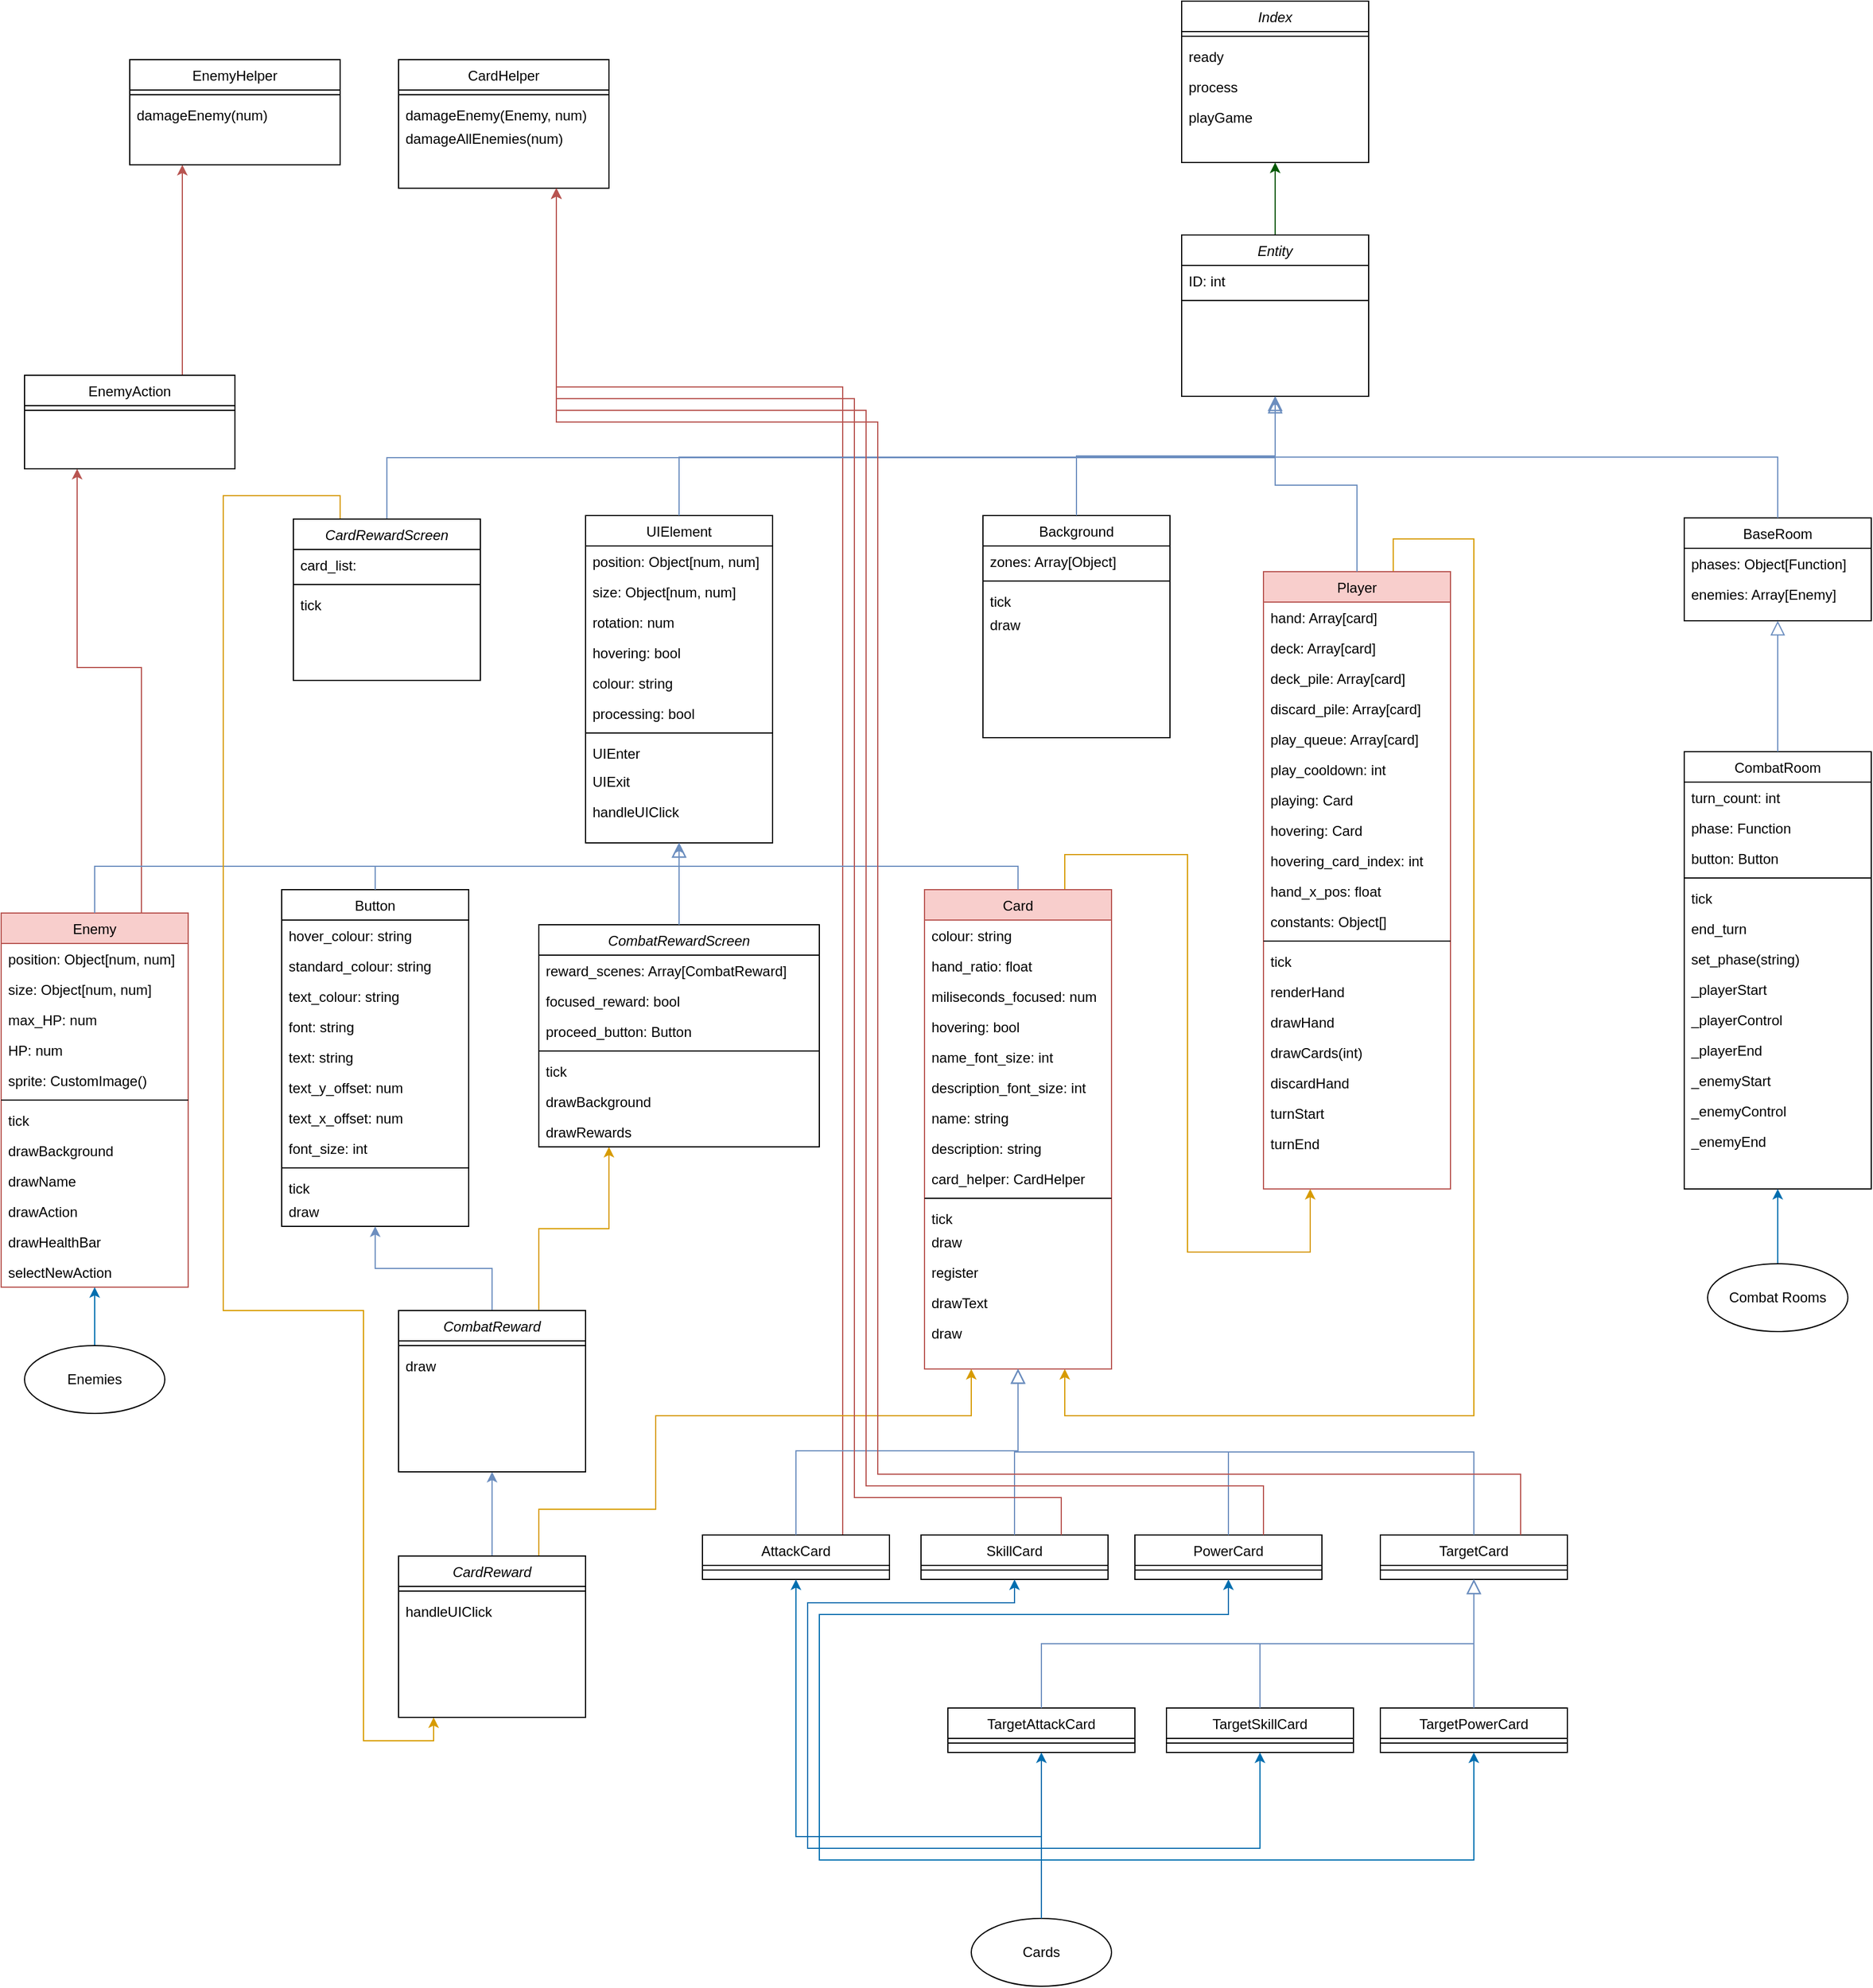 <mxfile version="24.3.1" type="device">
  <diagram id="C5RBs43oDa-KdzZeNtuy" name="Page-1">
    <mxGraphModel dx="3434" dy="2605" grid="1" gridSize="10" guides="1" tooltips="1" connect="1" arrows="1" fold="1" page="1" pageScale="1" pageWidth="827" pageHeight="1169" math="0" shadow="0">
      <root>
        <mxCell id="WIyWlLk6GJQsqaUBKTNV-0" />
        <mxCell id="WIyWlLk6GJQsqaUBKTNV-1" parent="WIyWlLk6GJQsqaUBKTNV-0" />
        <mxCell id="h343OvHJG7JyYmzpH5vH-78" style="edgeStyle=orthogonalEdgeStyle;rounded=0;orthogonalLoop=1;jettySize=auto;html=1;exitX=0.5;exitY=0;exitDx=0;exitDy=0;entryX=0.5;entryY=1;entryDx=0;entryDy=0;fillColor=#008a00;strokeColor=#005700;" edge="1" parent="WIyWlLk6GJQsqaUBKTNV-1" source="zkfFHV4jXpPFQw0GAbJ--0" target="h343OvHJG7JyYmzpH5vH-63">
          <mxGeometry relative="1" as="geometry" />
        </mxCell>
        <mxCell id="zkfFHV4jXpPFQw0GAbJ--0" value="Entity" style="swimlane;fontStyle=2;align=center;verticalAlign=top;childLayout=stackLayout;horizontal=1;startSize=26;horizontalStack=0;resizeParent=1;resizeLast=0;collapsible=1;marginBottom=0;rounded=0;shadow=0;strokeWidth=1;" parent="WIyWlLk6GJQsqaUBKTNV-1" vertex="1">
          <mxGeometry x="220" y="120" width="160" height="138" as="geometry">
            <mxRectangle x="230" y="140" width="160" height="26" as="alternateBounds" />
          </mxGeometry>
        </mxCell>
        <mxCell id="zkfFHV4jXpPFQw0GAbJ--1" value="ID: int&#xa;" style="text;align=left;verticalAlign=top;spacingLeft=4;spacingRight=4;overflow=hidden;rotatable=0;points=[[0,0.5],[1,0.5]];portConstraint=eastwest;" parent="zkfFHV4jXpPFQw0GAbJ--0" vertex="1">
          <mxGeometry y="26" width="160" height="26" as="geometry" />
        </mxCell>
        <mxCell id="zkfFHV4jXpPFQw0GAbJ--4" value="" style="line;html=1;strokeWidth=1;align=left;verticalAlign=middle;spacingTop=-1;spacingLeft=3;spacingRight=3;rotatable=0;labelPosition=right;points=[];portConstraint=eastwest;" parent="zkfFHV4jXpPFQw0GAbJ--0" vertex="1">
          <mxGeometry y="52" width="160" height="8" as="geometry" />
        </mxCell>
        <mxCell id="h343OvHJG7JyYmzpH5vH-37" style="edgeStyle=orthogonalEdgeStyle;rounded=0;orthogonalLoop=1;jettySize=auto;html=1;exitX=0.75;exitY=0;exitDx=0;exitDy=0;entryX=0.25;entryY=1;entryDx=0;entryDy=0;fillColor=#f8cecc;strokeColor=#b85450;" edge="1" parent="WIyWlLk6GJQsqaUBKTNV-1" source="zkfFHV4jXpPFQw0GAbJ--6" target="h343OvHJG7JyYmzpH5vH-32">
          <mxGeometry relative="1" as="geometry">
            <Array as="points">
              <mxPoint x="-670" y="490" />
              <mxPoint x="-725" y="490" />
            </Array>
          </mxGeometry>
        </mxCell>
        <mxCell id="zkfFHV4jXpPFQw0GAbJ--6" value="Enemy&#xa;" style="swimlane;fontStyle=0;align=center;verticalAlign=top;childLayout=stackLayout;horizontal=1;startSize=26;horizontalStack=0;resizeParent=1;resizeLast=0;collapsible=1;marginBottom=0;rounded=0;shadow=0;strokeWidth=1;fillColor=#f8cecc;strokeColor=#b85450;" parent="WIyWlLk6GJQsqaUBKTNV-1" vertex="1">
          <mxGeometry x="-790" y="700" width="160" height="320" as="geometry">
            <mxRectangle x="130" y="380" width="160" height="26" as="alternateBounds" />
          </mxGeometry>
        </mxCell>
        <mxCell id="zkfFHV4jXpPFQw0GAbJ--7" value="position: Object[num, num]" style="text;align=left;verticalAlign=top;spacingLeft=4;spacingRight=4;overflow=hidden;rotatable=0;points=[[0,0.5],[1,0.5]];portConstraint=eastwest;" parent="zkfFHV4jXpPFQw0GAbJ--6" vertex="1">
          <mxGeometry y="26" width="160" height="26" as="geometry" />
        </mxCell>
        <mxCell id="h343OvHJG7JyYmzpH5vH-75" value="size: Object[num, num]" style="text;align=left;verticalAlign=top;spacingLeft=4;spacingRight=4;overflow=hidden;rotatable=0;points=[[0,0.5],[1,0.5]];portConstraint=eastwest;" vertex="1" parent="zkfFHV4jXpPFQw0GAbJ--6">
          <mxGeometry y="52" width="160" height="26" as="geometry" />
        </mxCell>
        <mxCell id="zkfFHV4jXpPFQw0GAbJ--8" value="max_HP: num" style="text;align=left;verticalAlign=top;spacingLeft=4;spacingRight=4;overflow=hidden;rotatable=0;points=[[0,0.5],[1,0.5]];portConstraint=eastwest;rounded=0;shadow=0;html=0;" parent="zkfFHV4jXpPFQw0GAbJ--6" vertex="1">
          <mxGeometry y="78" width="160" height="26" as="geometry" />
        </mxCell>
        <mxCell id="6layJU2K6F3oopfivtQ4-11" value="HP: num" style="text;align=left;verticalAlign=top;spacingLeft=4;spacingRight=4;overflow=hidden;rotatable=0;points=[[0,0.5],[1,0.5]];portConstraint=eastwest;rounded=0;shadow=0;html=0;" parent="zkfFHV4jXpPFQw0GAbJ--6" vertex="1">
          <mxGeometry y="104" width="160" height="26" as="geometry" />
        </mxCell>
        <mxCell id="6layJU2K6F3oopfivtQ4-12" value="sprite: CustomImage()" style="text;align=left;verticalAlign=top;spacingLeft=4;spacingRight=4;overflow=hidden;rotatable=0;points=[[0,0.5],[1,0.5]];portConstraint=eastwest;rounded=0;shadow=0;html=0;" parent="zkfFHV4jXpPFQw0GAbJ--6" vertex="1">
          <mxGeometry y="130" width="160" height="26" as="geometry" />
        </mxCell>
        <mxCell id="zkfFHV4jXpPFQw0GAbJ--9" value="" style="line;html=1;strokeWidth=1;align=left;verticalAlign=middle;spacingTop=-1;spacingLeft=3;spacingRight=3;rotatable=0;labelPosition=right;points=[];portConstraint=eastwest;" parent="zkfFHV4jXpPFQw0GAbJ--6" vertex="1">
          <mxGeometry y="156" width="160" height="8" as="geometry" />
        </mxCell>
        <mxCell id="zkfFHV4jXpPFQw0GAbJ--11" value="tick" style="text;align=left;verticalAlign=top;spacingLeft=4;spacingRight=4;overflow=hidden;rotatable=0;points=[[0,0.5],[1,0.5]];portConstraint=eastwest;" parent="zkfFHV4jXpPFQw0GAbJ--6" vertex="1">
          <mxGeometry y="164" width="160" height="26" as="geometry" />
        </mxCell>
        <mxCell id="h343OvHJG7JyYmzpH5vH-70" value="drawBackground" style="text;align=left;verticalAlign=top;spacingLeft=4;spacingRight=4;overflow=hidden;rotatable=0;points=[[0,0.5],[1,0.5]];portConstraint=eastwest;" vertex="1" parent="zkfFHV4jXpPFQw0GAbJ--6">
          <mxGeometry y="190" width="160" height="26" as="geometry" />
        </mxCell>
        <mxCell id="h343OvHJG7JyYmzpH5vH-71" value="drawName" style="text;align=left;verticalAlign=top;spacingLeft=4;spacingRight=4;overflow=hidden;rotatable=0;points=[[0,0.5],[1,0.5]];portConstraint=eastwest;" vertex="1" parent="zkfFHV4jXpPFQw0GAbJ--6">
          <mxGeometry y="216" width="160" height="26" as="geometry" />
        </mxCell>
        <mxCell id="h343OvHJG7JyYmzpH5vH-72" value="drawAction" style="text;align=left;verticalAlign=top;spacingLeft=4;spacingRight=4;overflow=hidden;rotatable=0;points=[[0,0.5],[1,0.5]];portConstraint=eastwest;" vertex="1" parent="zkfFHV4jXpPFQw0GAbJ--6">
          <mxGeometry y="242" width="160" height="26" as="geometry" />
        </mxCell>
        <mxCell id="h343OvHJG7JyYmzpH5vH-73" value="drawHealthBar" style="text;align=left;verticalAlign=top;spacingLeft=4;spacingRight=4;overflow=hidden;rotatable=0;points=[[0,0.5],[1,0.5]];portConstraint=eastwest;" vertex="1" parent="zkfFHV4jXpPFQw0GAbJ--6">
          <mxGeometry y="268" width="160" height="26" as="geometry" />
        </mxCell>
        <mxCell id="h343OvHJG7JyYmzpH5vH-74" value="selectNewAction" style="text;align=left;verticalAlign=top;spacingLeft=4;spacingRight=4;overflow=hidden;rotatable=0;points=[[0,0.5],[1,0.5]];portConstraint=eastwest;" vertex="1" parent="zkfFHV4jXpPFQw0GAbJ--6">
          <mxGeometry y="294" width="160" height="26" as="geometry" />
        </mxCell>
        <mxCell id="zkfFHV4jXpPFQw0GAbJ--13" value="Background" style="swimlane;fontStyle=0;align=center;verticalAlign=top;childLayout=stackLayout;horizontal=1;startSize=26;horizontalStack=0;resizeParent=1;resizeLast=0;collapsible=1;marginBottom=0;rounded=0;shadow=0;strokeWidth=1;" parent="WIyWlLk6GJQsqaUBKTNV-1" vertex="1">
          <mxGeometry x="50" y="360" width="160" height="190" as="geometry">
            <mxRectangle x="340" y="380" width="170" height="26" as="alternateBounds" />
          </mxGeometry>
        </mxCell>
        <mxCell id="zkfFHV4jXpPFQw0GAbJ--14" value="zones: Array[Object]" style="text;align=left;verticalAlign=top;spacingLeft=4;spacingRight=4;overflow=hidden;rotatable=0;points=[[0,0.5],[1,0.5]];portConstraint=eastwest;" parent="zkfFHV4jXpPFQw0GAbJ--13" vertex="1">
          <mxGeometry y="26" width="160" height="26" as="geometry" />
        </mxCell>
        <mxCell id="zkfFHV4jXpPFQw0GAbJ--15" value="" style="line;html=1;strokeWidth=1;align=left;verticalAlign=middle;spacingTop=-1;spacingLeft=3;spacingRight=3;rotatable=0;labelPosition=right;points=[];portConstraint=eastwest;" parent="zkfFHV4jXpPFQw0GAbJ--13" vertex="1">
          <mxGeometry y="52" width="160" height="8" as="geometry" />
        </mxCell>
        <mxCell id="6layJU2K6F3oopfivtQ4-4" value="tick&#xa;" style="text;align=left;verticalAlign=top;spacingLeft=4;spacingRight=4;overflow=hidden;rotatable=0;points=[[0,0.5],[1,0.5]];portConstraint=eastwest;" parent="zkfFHV4jXpPFQw0GAbJ--13" vertex="1">
          <mxGeometry y="60" width="160" height="20" as="geometry" />
        </mxCell>
        <mxCell id="6layJU2K6F3oopfivtQ4-3" value="draw" style="text;align=left;verticalAlign=top;spacingLeft=4;spacingRight=4;overflow=hidden;rotatable=0;points=[[0,0.5],[1,0.5]];portConstraint=eastwest;" parent="zkfFHV4jXpPFQw0GAbJ--13" vertex="1">
          <mxGeometry y="80" width="160" height="26" as="geometry" />
        </mxCell>
        <mxCell id="zkfFHV4jXpPFQw0GAbJ--16" value="" style="endArrow=block;endSize=10;endFill=0;shadow=0;strokeWidth=1;rounded=0;curved=0;edgeStyle=elbowEdgeStyle;elbow=vertical;fillColor=#dae8fc;strokeColor=#6c8ebf;" parent="WIyWlLk6GJQsqaUBKTNV-1" source="zkfFHV4jXpPFQw0GAbJ--13" target="zkfFHV4jXpPFQw0GAbJ--0" edge="1">
          <mxGeometry width="160" relative="1" as="geometry">
            <mxPoint x="210" y="373" as="sourcePoint" />
            <mxPoint x="310" y="271" as="targetPoint" />
          </mxGeometry>
        </mxCell>
        <mxCell id="kml0A3hVeh6JMfL_fnYC-1" style="edgeStyle=orthogonalEdgeStyle;rounded=0;orthogonalLoop=1;jettySize=auto;html=1;exitX=0.694;exitY=0.001;exitDx=0;exitDy=0;entryX=0.75;entryY=1;entryDx=0;entryDy=0;fillColor=#ffe6cc;strokeColor=#d79b00;exitPerimeter=0;" parent="WIyWlLk6GJQsqaUBKTNV-1" source="6layJU2K6F3oopfivtQ4-13" target="6layJU2K6F3oopfivtQ4-167" edge="1">
          <mxGeometry relative="1" as="geometry">
            <mxPoint x="-70" y="1010" as="targetPoint" />
            <Array as="points">
              <mxPoint x="401" y="380" />
              <mxPoint x="470" y="380" />
              <mxPoint x="470" y="1130" />
              <mxPoint x="120" y="1130" />
            </Array>
          </mxGeometry>
        </mxCell>
        <mxCell id="6layJU2K6F3oopfivtQ4-13" value="Player" style="swimlane;fontStyle=0;align=center;verticalAlign=top;childLayout=stackLayout;horizontal=1;startSize=26;horizontalStack=0;resizeParent=1;resizeLast=0;collapsible=1;marginBottom=0;rounded=0;shadow=0;strokeWidth=1;fillColor=#f8cecc;strokeColor=#b85450;" parent="WIyWlLk6GJQsqaUBKTNV-1" vertex="1">
          <mxGeometry x="290" y="408" width="160" height="528" as="geometry">
            <mxRectangle x="130" y="380" width="160" height="26" as="alternateBounds" />
          </mxGeometry>
        </mxCell>
        <mxCell id="6layJU2K6F3oopfivtQ4-14" value="hand: Array[card]" style="text;align=left;verticalAlign=top;spacingLeft=4;spacingRight=4;overflow=hidden;rotatable=0;points=[[0,0.5],[1,0.5]];portConstraint=eastwest;" parent="6layJU2K6F3oopfivtQ4-13" vertex="1">
          <mxGeometry y="26" width="160" height="26" as="geometry" />
        </mxCell>
        <mxCell id="6layJU2K6F3oopfivtQ4-15" value="deck: Array[card]" style="text;align=left;verticalAlign=top;spacingLeft=4;spacingRight=4;overflow=hidden;rotatable=0;points=[[0,0.5],[1,0.5]];portConstraint=eastwest;rounded=0;shadow=0;html=0;" parent="6layJU2K6F3oopfivtQ4-13" vertex="1">
          <mxGeometry y="52" width="160" height="26" as="geometry" />
        </mxCell>
        <mxCell id="6layJU2K6F3oopfivtQ4-16" value="deck_pile: Array[card]" style="text;align=left;verticalAlign=top;spacingLeft=4;spacingRight=4;overflow=hidden;rotatable=0;points=[[0,0.5],[1,0.5]];portConstraint=eastwest;rounded=0;shadow=0;html=0;" parent="6layJU2K6F3oopfivtQ4-13" vertex="1">
          <mxGeometry y="78" width="160" height="26" as="geometry" />
        </mxCell>
        <mxCell id="6layJU2K6F3oopfivtQ4-17" value="discard_pile: Array[card]" style="text;align=left;verticalAlign=top;spacingLeft=4;spacingRight=4;overflow=hidden;rotatable=0;points=[[0,0.5],[1,0.5]];portConstraint=eastwest;rounded=0;shadow=0;html=0;" parent="6layJU2K6F3oopfivtQ4-13" vertex="1">
          <mxGeometry y="104" width="160" height="26" as="geometry" />
        </mxCell>
        <mxCell id="6layJU2K6F3oopfivtQ4-23" value="play_queue: Array[card]" style="text;align=left;verticalAlign=top;spacingLeft=4;spacingRight=4;overflow=hidden;rotatable=0;points=[[0,0.5],[1,0.5]];portConstraint=eastwest;rounded=0;shadow=0;html=0;" parent="6layJU2K6F3oopfivtQ4-13" vertex="1">
          <mxGeometry y="130" width="160" height="26" as="geometry" />
        </mxCell>
        <mxCell id="6layJU2K6F3oopfivtQ4-26" value="play_cooldown: int" style="text;align=left;verticalAlign=top;spacingLeft=4;spacingRight=4;overflow=hidden;rotatable=0;points=[[0,0.5],[1,0.5]];portConstraint=eastwest;rounded=0;shadow=0;html=0;" parent="6layJU2K6F3oopfivtQ4-13" vertex="1">
          <mxGeometry y="156" width="160" height="26" as="geometry" />
        </mxCell>
        <mxCell id="6layJU2K6F3oopfivtQ4-22" value="playing: Card" style="text;align=left;verticalAlign=top;spacingLeft=4;spacingRight=4;overflow=hidden;rotatable=0;points=[[0,0.5],[1,0.5]];portConstraint=eastwest;rounded=0;shadow=0;html=0;" parent="6layJU2K6F3oopfivtQ4-13" vertex="1">
          <mxGeometry y="182" width="160" height="26" as="geometry" />
        </mxCell>
        <mxCell id="6layJU2K6F3oopfivtQ4-21" value="hovering: Card" style="text;align=left;verticalAlign=top;spacingLeft=4;spacingRight=4;overflow=hidden;rotatable=0;points=[[0,0.5],[1,0.5]];portConstraint=eastwest;rounded=0;shadow=0;html=0;" parent="6layJU2K6F3oopfivtQ4-13" vertex="1">
          <mxGeometry y="208" width="160" height="26" as="geometry" />
        </mxCell>
        <mxCell id="6layJU2K6F3oopfivtQ4-27" value="hovering_card_index: int&#xa;" style="text;align=left;verticalAlign=top;spacingLeft=4;spacingRight=4;overflow=hidden;rotatable=0;points=[[0,0.5],[1,0.5]];portConstraint=eastwest;rounded=0;shadow=0;html=0;" parent="6layJU2K6F3oopfivtQ4-13" vertex="1">
          <mxGeometry y="234" width="160" height="26" as="geometry" />
        </mxCell>
        <mxCell id="6layJU2K6F3oopfivtQ4-25" value="hand_x_pos: float" style="text;align=left;verticalAlign=top;spacingLeft=4;spacingRight=4;overflow=hidden;rotatable=0;points=[[0,0.5],[1,0.5]];portConstraint=eastwest;rounded=0;shadow=0;html=0;" parent="6layJU2K6F3oopfivtQ4-13" vertex="1">
          <mxGeometry y="260" width="160" height="26" as="geometry" />
        </mxCell>
        <mxCell id="6layJU2K6F3oopfivtQ4-28" value="constants: Object[]" style="text;align=left;verticalAlign=top;spacingLeft=4;spacingRight=4;overflow=hidden;rotatable=0;points=[[0,0.5],[1,0.5]];portConstraint=eastwest;rounded=0;shadow=0;html=0;" parent="6layJU2K6F3oopfivtQ4-13" vertex="1">
          <mxGeometry y="286" width="160" height="26" as="geometry" />
        </mxCell>
        <mxCell id="6layJU2K6F3oopfivtQ4-18" value="" style="line;html=1;strokeWidth=1;align=left;verticalAlign=middle;spacingTop=-1;spacingLeft=3;spacingRight=3;rotatable=0;labelPosition=right;points=[];portConstraint=eastwest;" parent="6layJU2K6F3oopfivtQ4-13" vertex="1">
          <mxGeometry y="312" width="160" height="8" as="geometry" />
        </mxCell>
        <mxCell id="6layJU2K6F3oopfivtQ4-116" value="tick" style="text;align=left;verticalAlign=top;spacingLeft=4;spacingRight=4;overflow=hidden;rotatable=0;points=[[0,0.5],[1,0.5]];portConstraint=eastwest;" parent="6layJU2K6F3oopfivtQ4-13" vertex="1">
          <mxGeometry y="320" width="160" height="26" as="geometry" />
        </mxCell>
        <mxCell id="6layJU2K6F3oopfivtQ4-45" value="renderHand" style="text;align=left;verticalAlign=top;spacingLeft=4;spacingRight=4;overflow=hidden;rotatable=0;points=[[0,0.5],[1,0.5]];portConstraint=eastwest;" parent="6layJU2K6F3oopfivtQ4-13" vertex="1">
          <mxGeometry y="346" width="160" height="26" as="geometry" />
        </mxCell>
        <mxCell id="6layJU2K6F3oopfivtQ4-29" value="drawHand" style="text;align=left;verticalAlign=top;spacingLeft=4;spacingRight=4;overflow=hidden;rotatable=0;points=[[0,0.5],[1,0.5]];portConstraint=eastwest;" parent="6layJU2K6F3oopfivtQ4-13" vertex="1">
          <mxGeometry y="372" width="160" height="26" as="geometry" />
        </mxCell>
        <mxCell id="6layJU2K6F3oopfivtQ4-46" value="drawCards(int)" style="text;align=left;verticalAlign=top;spacingLeft=4;spacingRight=4;overflow=hidden;rotatable=0;points=[[0,0.5],[1,0.5]];portConstraint=eastwest;" parent="6layJU2K6F3oopfivtQ4-13" vertex="1">
          <mxGeometry y="398" width="160" height="26" as="geometry" />
        </mxCell>
        <mxCell id="6layJU2K6F3oopfivtQ4-47" value="discardHand" style="text;align=left;verticalAlign=top;spacingLeft=4;spacingRight=4;overflow=hidden;rotatable=0;points=[[0,0.5],[1,0.5]];portConstraint=eastwest;" parent="6layJU2K6F3oopfivtQ4-13" vertex="1">
          <mxGeometry y="424" width="160" height="26" as="geometry" />
        </mxCell>
        <mxCell id="6layJU2K6F3oopfivtQ4-48" value="turnStart" style="text;align=left;verticalAlign=top;spacingLeft=4;spacingRight=4;overflow=hidden;rotatable=0;points=[[0,0.5],[1,0.5]];portConstraint=eastwest;" parent="6layJU2K6F3oopfivtQ4-13" vertex="1">
          <mxGeometry y="450" width="160" height="26" as="geometry" />
        </mxCell>
        <mxCell id="6layJU2K6F3oopfivtQ4-49" value="turnEnd" style="text;align=left;verticalAlign=top;spacingLeft=4;spacingRight=4;overflow=hidden;rotatable=0;points=[[0,0.5],[1,0.5]];portConstraint=eastwest;" parent="6layJU2K6F3oopfivtQ4-13" vertex="1">
          <mxGeometry y="476" width="160" height="26" as="geometry" />
        </mxCell>
        <mxCell id="6layJU2K6F3oopfivtQ4-20" value="" style="endArrow=block;endSize=10;endFill=0;shadow=0;strokeWidth=1;rounded=0;curved=0;edgeStyle=elbowEdgeStyle;elbow=vertical;fillColor=#dae8fc;strokeColor=#6c8ebf;" parent="WIyWlLk6GJQsqaUBKTNV-1" source="6layJU2K6F3oopfivtQ4-13" edge="1">
          <mxGeometry width="160" relative="1" as="geometry">
            <mxPoint x="540" y="370" as="sourcePoint" />
            <mxPoint x="300" y="260" as="targetPoint" />
          </mxGeometry>
        </mxCell>
        <mxCell id="6layJU2K6F3oopfivtQ4-50" value="BaseRoom" style="swimlane;fontStyle=0;align=center;verticalAlign=top;childLayout=stackLayout;horizontal=1;startSize=26;horizontalStack=0;resizeParent=1;resizeLast=0;collapsible=1;marginBottom=0;rounded=0;shadow=0;strokeWidth=1;" parent="WIyWlLk6GJQsqaUBKTNV-1" vertex="1">
          <mxGeometry x="650" y="362" width="160" height="88" as="geometry">
            <mxRectangle x="340" y="380" width="170" height="26" as="alternateBounds" />
          </mxGeometry>
        </mxCell>
        <mxCell id="6layJU2K6F3oopfivtQ4-51" value="phases: Object[Function]" style="text;align=left;verticalAlign=top;spacingLeft=4;spacingRight=4;overflow=hidden;rotatable=0;points=[[0,0.5],[1,0.5]];portConstraint=eastwest;" parent="6layJU2K6F3oopfivtQ4-50" vertex="1">
          <mxGeometry y="26" width="160" height="26" as="geometry" />
        </mxCell>
        <mxCell id="6layJU2K6F3oopfivtQ4-57" value="enemies: Array[Enemy]" style="text;align=left;verticalAlign=top;spacingLeft=4;spacingRight=4;overflow=hidden;rotatable=0;points=[[0,0.5],[1,0.5]];portConstraint=eastwest;" parent="6layJU2K6F3oopfivtQ4-50" vertex="1">
          <mxGeometry y="52" width="160" height="26" as="geometry" />
        </mxCell>
        <mxCell id="6layJU2K6F3oopfivtQ4-55" value="" style="endArrow=block;endSize=10;endFill=0;shadow=0;strokeWidth=1;rounded=0;curved=0;edgeStyle=elbowEdgeStyle;elbow=vertical;entryX=0.5;entryY=1;entryDx=0;entryDy=0;fillColor=#dae8fc;strokeColor=#6c8ebf;" parent="WIyWlLk6GJQsqaUBKTNV-1" source="6layJU2K6F3oopfivtQ4-50" target="zkfFHV4jXpPFQw0GAbJ--0" edge="1">
          <mxGeometry width="160" relative="1" as="geometry">
            <mxPoint x="650" y="375" as="sourcePoint" />
            <mxPoint x="740" y="260" as="targetPoint" />
          </mxGeometry>
        </mxCell>
        <mxCell id="6layJU2K6F3oopfivtQ4-56" value="" style="endArrow=block;endSize=10;endFill=0;shadow=0;strokeWidth=1;rounded=0;curved=0;edgeStyle=elbowEdgeStyle;elbow=vertical;entryX=0.5;entryY=1;entryDx=0;entryDy=0;exitX=0.5;exitY=0;exitDx=0;exitDy=0;fillColor=#dae8fc;strokeColor=#6c8ebf;" parent="WIyWlLk6GJQsqaUBKTNV-1" source="zkfFHV4jXpPFQw0GAbJ--6" edge="1" target="6layJU2K6F3oopfivtQ4-107">
          <mxGeometry width="160" relative="1" as="geometry">
            <mxPoint x="740" y="362" as="sourcePoint" />
            <mxPoint x="300" y="258" as="targetPoint" />
            <Array as="points">
              <mxPoint x="-460" y="660" />
            </Array>
          </mxGeometry>
        </mxCell>
        <mxCell id="6layJU2K6F3oopfivtQ4-58" value="CombatRoom" style="swimlane;fontStyle=0;align=center;verticalAlign=top;childLayout=stackLayout;horizontal=1;startSize=26;horizontalStack=0;resizeParent=1;resizeLast=0;collapsible=1;marginBottom=0;rounded=0;shadow=0;strokeWidth=1;" parent="WIyWlLk6GJQsqaUBKTNV-1" vertex="1">
          <mxGeometry x="650" y="562" width="160" height="374" as="geometry">
            <mxRectangle x="340" y="380" width="170" height="26" as="alternateBounds" />
          </mxGeometry>
        </mxCell>
        <mxCell id="6layJU2K6F3oopfivtQ4-59" value="turn_count: int" style="text;align=left;verticalAlign=top;spacingLeft=4;spacingRight=4;overflow=hidden;rotatable=0;points=[[0,0.5],[1,0.5]];portConstraint=eastwest;" parent="6layJU2K6F3oopfivtQ4-58" vertex="1">
          <mxGeometry y="26" width="160" height="26" as="geometry" />
        </mxCell>
        <mxCell id="6layJU2K6F3oopfivtQ4-64" value="phase: Function" style="text;align=left;verticalAlign=top;spacingLeft=4;spacingRight=4;overflow=hidden;rotatable=0;points=[[0,0.5],[1,0.5]];portConstraint=eastwest;" parent="6layJU2K6F3oopfivtQ4-58" vertex="1">
          <mxGeometry y="52" width="160" height="26" as="geometry" />
        </mxCell>
        <mxCell id="6layJU2K6F3oopfivtQ4-65" value="button: Button" style="text;align=left;verticalAlign=top;spacingLeft=4;spacingRight=4;overflow=hidden;rotatable=0;points=[[0,0.5],[1,0.5]];portConstraint=eastwest;" parent="6layJU2K6F3oopfivtQ4-58" vertex="1">
          <mxGeometry y="78" width="160" height="26" as="geometry" />
        </mxCell>
        <mxCell id="6layJU2K6F3oopfivtQ4-60" value="" style="line;html=1;strokeWidth=1;align=left;verticalAlign=middle;spacingTop=-1;spacingLeft=3;spacingRight=3;rotatable=0;labelPosition=right;points=[];portConstraint=eastwest;" parent="6layJU2K6F3oopfivtQ4-58" vertex="1">
          <mxGeometry y="104" width="160" height="8" as="geometry" />
        </mxCell>
        <mxCell id="6layJU2K6F3oopfivtQ4-114" value="tick" style="text;align=left;verticalAlign=top;spacingLeft=4;spacingRight=4;overflow=hidden;rotatable=0;points=[[0,0.5],[1,0.5]];portConstraint=eastwest;" parent="6layJU2K6F3oopfivtQ4-58" vertex="1">
          <mxGeometry y="112" width="160" height="26" as="geometry" />
        </mxCell>
        <mxCell id="6layJU2K6F3oopfivtQ4-61" value="end_turn" style="text;align=left;verticalAlign=top;spacingLeft=4;spacingRight=4;overflow=hidden;rotatable=0;points=[[0,0.5],[1,0.5]];portConstraint=eastwest;" parent="6layJU2K6F3oopfivtQ4-58" vertex="1">
          <mxGeometry y="138" width="160" height="26" as="geometry" />
        </mxCell>
        <mxCell id="6layJU2K6F3oopfivtQ4-66" value="set_phase(string)" style="text;align=left;verticalAlign=top;spacingLeft=4;spacingRight=4;overflow=hidden;rotatable=0;points=[[0,0.5],[1,0.5]];portConstraint=eastwest;" parent="6layJU2K6F3oopfivtQ4-58" vertex="1">
          <mxGeometry y="164" width="160" height="26" as="geometry" />
        </mxCell>
        <mxCell id="6layJU2K6F3oopfivtQ4-67" value="_playerStart" style="text;align=left;verticalAlign=top;spacingLeft=4;spacingRight=4;overflow=hidden;rotatable=0;points=[[0,0.5],[1,0.5]];portConstraint=eastwest;" parent="6layJU2K6F3oopfivtQ4-58" vertex="1">
          <mxGeometry y="190" width="160" height="26" as="geometry" />
        </mxCell>
        <mxCell id="6layJU2K6F3oopfivtQ4-77" value="_playerControl" style="text;align=left;verticalAlign=top;spacingLeft=4;spacingRight=4;overflow=hidden;rotatable=0;points=[[0,0.5],[1,0.5]];portConstraint=eastwest;" parent="6layJU2K6F3oopfivtQ4-58" vertex="1">
          <mxGeometry y="216" width="160" height="26" as="geometry" />
        </mxCell>
        <mxCell id="6layJU2K6F3oopfivtQ4-78" value="_playerEnd" style="text;align=left;verticalAlign=top;spacingLeft=4;spacingRight=4;overflow=hidden;rotatable=0;points=[[0,0.5],[1,0.5]];portConstraint=eastwest;" parent="6layJU2K6F3oopfivtQ4-58" vertex="1">
          <mxGeometry y="242" width="160" height="26" as="geometry" />
        </mxCell>
        <mxCell id="6layJU2K6F3oopfivtQ4-79" value="_enemyStart" style="text;align=left;verticalAlign=top;spacingLeft=4;spacingRight=4;overflow=hidden;rotatable=0;points=[[0,0.5],[1,0.5]];portConstraint=eastwest;" parent="6layJU2K6F3oopfivtQ4-58" vertex="1">
          <mxGeometry y="268" width="160" height="26" as="geometry" />
        </mxCell>
        <mxCell id="6layJU2K6F3oopfivtQ4-80" value="_enemyControl" style="text;align=left;verticalAlign=top;spacingLeft=4;spacingRight=4;overflow=hidden;rotatable=0;points=[[0,0.5],[1,0.5]];portConstraint=eastwest;" parent="6layJU2K6F3oopfivtQ4-58" vertex="1">
          <mxGeometry y="294" width="160" height="26" as="geometry" />
        </mxCell>
        <mxCell id="6layJU2K6F3oopfivtQ4-81" value="_enemyEnd" style="text;align=left;verticalAlign=top;spacingLeft=4;spacingRight=4;overflow=hidden;rotatable=0;points=[[0,0.5],[1,0.5]];portConstraint=eastwest;" parent="6layJU2K6F3oopfivtQ4-58" vertex="1">
          <mxGeometry y="320" width="160" height="26" as="geometry" />
        </mxCell>
        <mxCell id="6layJU2K6F3oopfivtQ4-63" value="" style="endArrow=block;endSize=10;endFill=0;shadow=0;strokeWidth=1;rounded=0;curved=0;edgeStyle=elbowEdgeStyle;elbow=vertical;entryX=0.5;entryY=1;entryDx=0;entryDy=0;fillColor=#dae8fc;strokeColor=#6c8ebf;" parent="WIyWlLk6GJQsqaUBKTNV-1" source="6layJU2K6F3oopfivtQ4-58" target="6layJU2K6F3oopfivtQ4-50" edge="1">
          <mxGeometry width="160" relative="1" as="geometry">
            <mxPoint x="640" y="575" as="sourcePoint" />
            <mxPoint x="730" y="460" as="targetPoint" />
          </mxGeometry>
        </mxCell>
        <mxCell id="6layJU2K6F3oopfivtQ4-107" value="UIElement" style="swimlane;fontStyle=0;align=center;verticalAlign=top;childLayout=stackLayout;horizontal=1;startSize=26;horizontalStack=0;resizeParent=1;resizeLast=0;collapsible=1;marginBottom=0;rounded=0;shadow=0;strokeWidth=1;" parent="WIyWlLk6GJQsqaUBKTNV-1" vertex="1">
          <mxGeometry x="-290" y="360" width="160" height="280" as="geometry">
            <mxRectangle x="340" y="380" width="170" height="26" as="alternateBounds" />
          </mxGeometry>
        </mxCell>
        <mxCell id="6layJU2K6F3oopfivtQ4-108" value="position: Object[num, num]" style="text;align=left;verticalAlign=top;spacingLeft=4;spacingRight=4;overflow=hidden;rotatable=0;points=[[0,0.5],[1,0.5]];portConstraint=eastwest;" parent="6layJU2K6F3oopfivtQ4-107" vertex="1">
          <mxGeometry y="26" width="160" height="26" as="geometry" />
        </mxCell>
        <mxCell id="6layJU2K6F3oopfivtQ4-113" value="size: Object[num, num]" style="text;align=left;verticalAlign=top;spacingLeft=4;spacingRight=4;overflow=hidden;rotatable=0;points=[[0,0.5],[1,0.5]];portConstraint=eastwest;" parent="6layJU2K6F3oopfivtQ4-107" vertex="1">
          <mxGeometry y="52" width="160" height="26" as="geometry" />
        </mxCell>
        <mxCell id="6layJU2K6F3oopfivtQ4-117" value="rotation: num" style="text;align=left;verticalAlign=top;spacingLeft=4;spacingRight=4;overflow=hidden;rotatable=0;points=[[0,0.5],[1,0.5]];portConstraint=eastwest;" parent="6layJU2K6F3oopfivtQ4-107" vertex="1">
          <mxGeometry y="78" width="160" height="26" as="geometry" />
        </mxCell>
        <mxCell id="6layJU2K6F3oopfivtQ4-119" value="hovering: bool" style="text;align=left;verticalAlign=top;spacingLeft=4;spacingRight=4;overflow=hidden;rotatable=0;points=[[0,0.5],[1,0.5]];portConstraint=eastwest;" parent="6layJU2K6F3oopfivtQ4-107" vertex="1">
          <mxGeometry y="104" width="160" height="26" as="geometry" />
        </mxCell>
        <mxCell id="6layJU2K6F3oopfivtQ4-118" value="colour: string" style="text;align=left;verticalAlign=top;spacingLeft=4;spacingRight=4;overflow=hidden;rotatable=0;points=[[0,0.5],[1,0.5]];portConstraint=eastwest;" parent="6layJU2K6F3oopfivtQ4-107" vertex="1">
          <mxGeometry y="130" width="160" height="26" as="geometry" />
        </mxCell>
        <mxCell id="6layJU2K6F3oopfivtQ4-120" value="processing: bool" style="text;align=left;verticalAlign=top;spacingLeft=4;spacingRight=4;overflow=hidden;rotatable=0;points=[[0,0.5],[1,0.5]];portConstraint=eastwest;" parent="6layJU2K6F3oopfivtQ4-107" vertex="1">
          <mxGeometry y="156" width="160" height="26" as="geometry" />
        </mxCell>
        <mxCell id="6layJU2K6F3oopfivtQ4-109" value="" style="line;html=1;strokeWidth=1;align=left;verticalAlign=middle;spacingTop=-1;spacingLeft=3;spacingRight=3;rotatable=0;labelPosition=right;points=[];portConstraint=eastwest;" parent="6layJU2K6F3oopfivtQ4-107" vertex="1">
          <mxGeometry y="182" width="160" height="8" as="geometry" />
        </mxCell>
        <mxCell id="6layJU2K6F3oopfivtQ4-110" value="UIEnter" style="text;align=left;verticalAlign=top;spacingLeft=4;spacingRight=4;overflow=hidden;rotatable=0;points=[[0,0.5],[1,0.5]];portConstraint=eastwest;" parent="6layJU2K6F3oopfivtQ4-107" vertex="1">
          <mxGeometry y="190" width="160" height="24" as="geometry" />
        </mxCell>
        <mxCell id="6layJU2K6F3oopfivtQ4-111" value="UIExit" style="text;align=left;verticalAlign=top;spacingLeft=4;spacingRight=4;overflow=hidden;rotatable=0;points=[[0,0.5],[1,0.5]];portConstraint=eastwest;" parent="6layJU2K6F3oopfivtQ4-107" vertex="1">
          <mxGeometry y="214" width="160" height="26" as="geometry" />
        </mxCell>
        <mxCell id="6layJU2K6F3oopfivtQ4-121" value="handleUIClick" style="text;align=left;verticalAlign=top;spacingLeft=4;spacingRight=4;overflow=hidden;rotatable=0;points=[[0,0.5],[1,0.5]];portConstraint=eastwest;" parent="6layJU2K6F3oopfivtQ4-107" vertex="1">
          <mxGeometry y="240" width="160" height="26" as="geometry" />
        </mxCell>
        <mxCell id="6layJU2K6F3oopfivtQ4-112" value="" style="endArrow=block;endSize=10;endFill=0;shadow=0;strokeWidth=1;rounded=0;curved=0;edgeStyle=elbowEdgeStyle;elbow=vertical;fillColor=#dae8fc;strokeColor=#6c8ebf;" parent="WIyWlLk6GJQsqaUBKTNV-1" source="6layJU2K6F3oopfivtQ4-107" edge="1">
          <mxGeometry width="160" relative="1" as="geometry">
            <mxPoint x="-300" y="375" as="sourcePoint" />
            <mxPoint x="300" y="260" as="targetPoint" />
          </mxGeometry>
        </mxCell>
        <mxCell id="6layJU2K6F3oopfivtQ4-128" value="Button" style="swimlane;fontStyle=0;align=center;verticalAlign=top;childLayout=stackLayout;horizontal=1;startSize=26;horizontalStack=0;resizeParent=1;resizeLast=0;collapsible=1;marginBottom=0;rounded=0;shadow=0;strokeWidth=1;" parent="WIyWlLk6GJQsqaUBKTNV-1" vertex="1">
          <mxGeometry x="-550" y="680" width="160" height="288" as="geometry">
            <mxRectangle x="340" y="380" width="170" height="26" as="alternateBounds" />
          </mxGeometry>
        </mxCell>
        <mxCell id="6layJU2K6F3oopfivtQ4-129" value="hover_colour: string" style="text;align=left;verticalAlign=top;spacingLeft=4;spacingRight=4;overflow=hidden;rotatable=0;points=[[0,0.5],[1,0.5]];portConstraint=eastwest;" parent="6layJU2K6F3oopfivtQ4-128" vertex="1">
          <mxGeometry y="26" width="160" height="26" as="geometry" />
        </mxCell>
        <mxCell id="6layJU2K6F3oopfivtQ4-134" value="standard_colour: string" style="text;align=left;verticalAlign=top;spacingLeft=4;spacingRight=4;overflow=hidden;rotatable=0;points=[[0,0.5],[1,0.5]];portConstraint=eastwest;" parent="6layJU2K6F3oopfivtQ4-128" vertex="1">
          <mxGeometry y="52" width="160" height="26" as="geometry" />
        </mxCell>
        <mxCell id="6layJU2K6F3oopfivtQ4-135" value="text_colour: string" style="text;align=left;verticalAlign=top;spacingLeft=4;spacingRight=4;overflow=hidden;rotatable=0;points=[[0,0.5],[1,0.5]];portConstraint=eastwest;" parent="6layJU2K6F3oopfivtQ4-128" vertex="1">
          <mxGeometry y="78" width="160" height="26" as="geometry" />
        </mxCell>
        <mxCell id="6layJU2K6F3oopfivtQ4-136" value="font: string" style="text;align=left;verticalAlign=top;spacingLeft=4;spacingRight=4;overflow=hidden;rotatable=0;points=[[0,0.5],[1,0.5]];portConstraint=eastwest;" parent="6layJU2K6F3oopfivtQ4-128" vertex="1">
          <mxGeometry y="104" width="160" height="26" as="geometry" />
        </mxCell>
        <mxCell id="6layJU2K6F3oopfivtQ4-137" value="text: string" style="text;align=left;verticalAlign=top;spacingLeft=4;spacingRight=4;overflow=hidden;rotatable=0;points=[[0,0.5],[1,0.5]];portConstraint=eastwest;" parent="6layJU2K6F3oopfivtQ4-128" vertex="1">
          <mxGeometry y="130" width="160" height="26" as="geometry" />
        </mxCell>
        <mxCell id="6layJU2K6F3oopfivtQ4-138" value="text_y_offset: num" style="text;align=left;verticalAlign=top;spacingLeft=4;spacingRight=4;overflow=hidden;rotatable=0;points=[[0,0.5],[1,0.5]];portConstraint=eastwest;" parent="6layJU2K6F3oopfivtQ4-128" vertex="1">
          <mxGeometry y="156" width="160" height="26" as="geometry" />
        </mxCell>
        <mxCell id="6layJU2K6F3oopfivtQ4-139" value="text_x_offset: num" style="text;align=left;verticalAlign=top;spacingLeft=4;spacingRight=4;overflow=hidden;rotatable=0;points=[[0,0.5],[1,0.5]];portConstraint=eastwest;" parent="6layJU2K6F3oopfivtQ4-128" vertex="1">
          <mxGeometry y="182" width="160" height="26" as="geometry" />
        </mxCell>
        <mxCell id="6layJU2K6F3oopfivtQ4-140" value="font_size: int" style="text;align=left;verticalAlign=top;spacingLeft=4;spacingRight=4;overflow=hidden;rotatable=0;points=[[0,0.5],[1,0.5]];portConstraint=eastwest;" parent="6layJU2K6F3oopfivtQ4-128" vertex="1">
          <mxGeometry y="208" width="160" height="26" as="geometry" />
        </mxCell>
        <mxCell id="6layJU2K6F3oopfivtQ4-130" value="" style="line;html=1;strokeWidth=1;align=left;verticalAlign=middle;spacingTop=-1;spacingLeft=3;spacingRight=3;rotatable=0;labelPosition=right;points=[];portConstraint=eastwest;" parent="6layJU2K6F3oopfivtQ4-128" vertex="1">
          <mxGeometry y="234" width="160" height="8" as="geometry" />
        </mxCell>
        <mxCell id="6layJU2K6F3oopfivtQ4-131" value="tick&#xa;" style="text;align=left;verticalAlign=top;spacingLeft=4;spacingRight=4;overflow=hidden;rotatable=0;points=[[0,0.5],[1,0.5]];portConstraint=eastwest;" parent="6layJU2K6F3oopfivtQ4-128" vertex="1">
          <mxGeometry y="242" width="160" height="20" as="geometry" />
        </mxCell>
        <mxCell id="6layJU2K6F3oopfivtQ4-132" value="draw" style="text;align=left;verticalAlign=top;spacingLeft=4;spacingRight=4;overflow=hidden;rotatable=0;points=[[0,0.5],[1,0.5]];portConstraint=eastwest;" parent="6layJU2K6F3oopfivtQ4-128" vertex="1">
          <mxGeometry y="262" width="160" height="26" as="geometry" />
        </mxCell>
        <mxCell id="6layJU2K6F3oopfivtQ4-133" value="" style="endArrow=block;endSize=10;endFill=0;shadow=0;strokeWidth=1;rounded=0;curved=0;edgeStyle=elbowEdgeStyle;elbow=vertical;fillColor=#dae8fc;strokeColor=#6c8ebf;entryX=0.5;entryY=1;entryDx=0;entryDy=0;" parent="WIyWlLk6GJQsqaUBKTNV-1" source="6layJU2K6F3oopfivtQ4-128" target="6layJU2K6F3oopfivtQ4-107" edge="1">
          <mxGeometry width="160" relative="1" as="geometry">
            <mxPoint x="-310" y="741" as="sourcePoint" />
            <mxPoint x="-210" y="650" as="targetPoint" />
          </mxGeometry>
        </mxCell>
        <mxCell id="kml0A3hVeh6JMfL_fnYC-0" style="edgeStyle=orthogonalEdgeStyle;rounded=0;orthogonalLoop=1;jettySize=auto;html=1;exitX=0.75;exitY=0;exitDx=0;exitDy=0;entryX=0.25;entryY=1;entryDx=0;entryDy=0;fillColor=#ffe6cc;strokeColor=#d79b00;" parent="WIyWlLk6GJQsqaUBKTNV-1" source="6layJU2K6F3oopfivtQ4-167" target="6layJU2K6F3oopfivtQ4-13" edge="1">
          <mxGeometry relative="1" as="geometry">
            <Array as="points">
              <mxPoint x="120" y="650" />
              <mxPoint x="225" y="650" />
              <mxPoint x="225" y="990" />
              <mxPoint x="330" y="990" />
            </Array>
          </mxGeometry>
        </mxCell>
        <mxCell id="h343OvHJG7JyYmzpH5vH-49" style="edgeStyle=orthogonalEdgeStyle;rounded=0;orthogonalLoop=1;jettySize=auto;html=1;entryX=0.75;entryY=1;entryDx=0;entryDy=0;fillColor=#f8cecc;strokeColor=#b85450;exitX=0.75;exitY=0;exitDx=0;exitDy=0;" edge="1" parent="WIyWlLk6GJQsqaUBKTNV-1" source="6layJU2K6F3oopfivtQ4-197" target="6layJU2K6F3oopfivtQ4-184">
          <mxGeometry relative="1" as="geometry">
            <mxPoint x="-220" y="-92.353" as="targetPoint" />
            <mxPoint x="-70" y="1170" as="sourcePoint" />
            <Array as="points">
              <mxPoint x="-70" y="250" />
              <mxPoint x="-315" y="250" />
            </Array>
          </mxGeometry>
        </mxCell>
        <mxCell id="6layJU2K6F3oopfivtQ4-167" value="Card" style="swimlane;fontStyle=0;align=center;verticalAlign=top;childLayout=stackLayout;horizontal=1;startSize=26;horizontalStack=0;resizeParent=1;resizeLast=0;collapsible=1;marginBottom=0;rounded=0;shadow=0;strokeWidth=1;fillColor=#f8cecc;strokeColor=#b85450;" parent="WIyWlLk6GJQsqaUBKTNV-1" vertex="1">
          <mxGeometry y="680" width="160" height="410" as="geometry">
            <mxRectangle x="340" y="380" width="170" height="26" as="alternateBounds" />
          </mxGeometry>
        </mxCell>
        <mxCell id="6layJU2K6F3oopfivtQ4-168" value="colour: string" style="text;align=left;verticalAlign=top;spacingLeft=4;spacingRight=4;overflow=hidden;rotatable=0;points=[[0,0.5],[1,0.5]];portConstraint=eastwest;" parent="6layJU2K6F3oopfivtQ4-167" vertex="1">
          <mxGeometry y="26" width="160" height="26" as="geometry" />
        </mxCell>
        <mxCell id="6layJU2K6F3oopfivtQ4-169" value="hand_ratio: float" style="text;align=left;verticalAlign=top;spacingLeft=4;spacingRight=4;overflow=hidden;rotatable=0;points=[[0,0.5],[1,0.5]];portConstraint=eastwest;" parent="6layJU2K6F3oopfivtQ4-167" vertex="1">
          <mxGeometry y="52" width="160" height="26" as="geometry" />
        </mxCell>
        <mxCell id="6layJU2K6F3oopfivtQ4-170" value="miliseconds_focused: num" style="text;align=left;verticalAlign=top;spacingLeft=4;spacingRight=4;overflow=hidden;rotatable=0;points=[[0,0.5],[1,0.5]];portConstraint=eastwest;" parent="6layJU2K6F3oopfivtQ4-167" vertex="1">
          <mxGeometry y="78" width="160" height="26" as="geometry" />
        </mxCell>
        <mxCell id="6layJU2K6F3oopfivtQ4-171" value="hovering: bool" style="text;align=left;verticalAlign=top;spacingLeft=4;spacingRight=4;overflow=hidden;rotatable=0;points=[[0,0.5],[1,0.5]];portConstraint=eastwest;" parent="6layJU2K6F3oopfivtQ4-167" vertex="1">
          <mxGeometry y="104" width="160" height="26" as="geometry" />
        </mxCell>
        <mxCell id="6layJU2K6F3oopfivtQ4-172" value="name_font_size: int" style="text;align=left;verticalAlign=top;spacingLeft=4;spacingRight=4;overflow=hidden;rotatable=0;points=[[0,0.5],[1,0.5]];portConstraint=eastwest;" parent="6layJU2K6F3oopfivtQ4-167" vertex="1">
          <mxGeometry y="130" width="160" height="26" as="geometry" />
        </mxCell>
        <mxCell id="6layJU2K6F3oopfivtQ4-173" value="description_font_size: int" style="text;align=left;verticalAlign=top;spacingLeft=4;spacingRight=4;overflow=hidden;rotatable=0;points=[[0,0.5],[1,0.5]];portConstraint=eastwest;" parent="6layJU2K6F3oopfivtQ4-167" vertex="1">
          <mxGeometry y="156" width="160" height="26" as="geometry" />
        </mxCell>
        <mxCell id="6layJU2K6F3oopfivtQ4-174" value="name: string" style="text;align=left;verticalAlign=top;spacingLeft=4;spacingRight=4;overflow=hidden;rotatable=0;points=[[0,0.5],[1,0.5]];portConstraint=eastwest;" parent="6layJU2K6F3oopfivtQ4-167" vertex="1">
          <mxGeometry y="182" width="160" height="26" as="geometry" />
        </mxCell>
        <mxCell id="6layJU2K6F3oopfivtQ4-180" value="description: string" style="text;align=left;verticalAlign=top;spacingLeft=4;spacingRight=4;overflow=hidden;rotatable=0;points=[[0,0.5],[1,0.5]];portConstraint=eastwest;" parent="6layJU2K6F3oopfivtQ4-167" vertex="1">
          <mxGeometry y="208" width="160" height="26" as="geometry" />
        </mxCell>
        <mxCell id="6layJU2K6F3oopfivtQ4-175" value="card_helper: CardHelper&#xa;" style="text;align=left;verticalAlign=top;spacingLeft=4;spacingRight=4;overflow=hidden;rotatable=0;points=[[0,0.5],[1,0.5]];portConstraint=eastwest;" parent="6layJU2K6F3oopfivtQ4-167" vertex="1">
          <mxGeometry y="234" width="160" height="26" as="geometry" />
        </mxCell>
        <mxCell id="6layJU2K6F3oopfivtQ4-176" value="" style="line;html=1;strokeWidth=1;align=left;verticalAlign=middle;spacingTop=-1;spacingLeft=3;spacingRight=3;rotatable=0;labelPosition=right;points=[];portConstraint=eastwest;" parent="6layJU2K6F3oopfivtQ4-167" vertex="1">
          <mxGeometry y="260" width="160" height="8" as="geometry" />
        </mxCell>
        <mxCell id="6layJU2K6F3oopfivtQ4-177" value="tick&#xa;" style="text;align=left;verticalAlign=top;spacingLeft=4;spacingRight=4;overflow=hidden;rotatable=0;points=[[0,0.5],[1,0.5]];portConstraint=eastwest;" parent="6layJU2K6F3oopfivtQ4-167" vertex="1">
          <mxGeometry y="268" width="160" height="20" as="geometry" />
        </mxCell>
        <mxCell id="6layJU2K6F3oopfivtQ4-181" value="draw" style="text;align=left;verticalAlign=top;spacingLeft=4;spacingRight=4;overflow=hidden;rotatable=0;points=[[0,0.5],[1,0.5]];portConstraint=eastwest;" parent="6layJU2K6F3oopfivtQ4-167" vertex="1">
          <mxGeometry y="288" width="160" height="26" as="geometry" />
        </mxCell>
        <mxCell id="6layJU2K6F3oopfivtQ4-178" value="register" style="text;align=left;verticalAlign=top;spacingLeft=4;spacingRight=4;overflow=hidden;rotatable=0;points=[[0,0.5],[1,0.5]];portConstraint=eastwest;" parent="6layJU2K6F3oopfivtQ4-167" vertex="1">
          <mxGeometry y="314" width="160" height="26" as="geometry" />
        </mxCell>
        <mxCell id="6layJU2K6F3oopfivtQ4-182" value="drawText" style="text;align=left;verticalAlign=top;spacingLeft=4;spacingRight=4;overflow=hidden;rotatable=0;points=[[0,0.5],[1,0.5]];portConstraint=eastwest;" parent="6layJU2K6F3oopfivtQ4-167" vertex="1">
          <mxGeometry y="340" width="160" height="26" as="geometry" />
        </mxCell>
        <mxCell id="6layJU2K6F3oopfivtQ4-183" value="draw" style="text;align=left;verticalAlign=top;spacingLeft=4;spacingRight=4;overflow=hidden;rotatable=0;points=[[0,0.5],[1,0.5]];portConstraint=eastwest;" parent="6layJU2K6F3oopfivtQ4-167" vertex="1">
          <mxGeometry y="366" width="160" height="34" as="geometry" />
        </mxCell>
        <mxCell id="6layJU2K6F3oopfivtQ4-179" value="" style="endArrow=block;endSize=10;endFill=0;shadow=0;strokeWidth=1;rounded=0;curved=0;edgeStyle=elbowEdgeStyle;elbow=vertical;fillColor=#dae8fc;strokeColor=#6c8ebf;entryX=0.5;entryY=1;entryDx=0;entryDy=0;" parent="WIyWlLk6GJQsqaUBKTNV-1" source="6layJU2K6F3oopfivtQ4-167" target="6layJU2K6F3oopfivtQ4-107" edge="1">
          <mxGeometry width="160" relative="1" as="geometry">
            <mxPoint x="-580" y="735" as="sourcePoint" />
            <mxPoint x="-480" y="620" as="targetPoint" />
          </mxGeometry>
        </mxCell>
        <mxCell id="6layJU2K6F3oopfivtQ4-184" value="CardHelper" style="swimlane;fontStyle=0;align=center;verticalAlign=top;childLayout=stackLayout;horizontal=1;startSize=26;horizontalStack=0;resizeParent=1;resizeLast=0;collapsible=1;marginBottom=0;rounded=0;shadow=0;strokeWidth=1;" parent="WIyWlLk6GJQsqaUBKTNV-1" vertex="1">
          <mxGeometry x="-450" y="-30" width="180" height="110" as="geometry">
            <mxRectangle x="340" y="380" width="170" height="26" as="alternateBounds" />
          </mxGeometry>
        </mxCell>
        <mxCell id="6layJU2K6F3oopfivtQ4-193" value="" style="line;html=1;strokeWidth=1;align=left;verticalAlign=middle;spacingTop=-1;spacingLeft=3;spacingRight=3;rotatable=0;labelPosition=right;points=[];portConstraint=eastwest;" parent="6layJU2K6F3oopfivtQ4-184" vertex="1">
          <mxGeometry y="26" width="180" height="8" as="geometry" />
        </mxCell>
        <mxCell id="6layJU2K6F3oopfivtQ4-194" value="damageEnemy(Enemy, num)" style="text;align=left;verticalAlign=top;spacingLeft=4;spacingRight=4;overflow=hidden;rotatable=0;points=[[0,0.5],[1,0.5]];portConstraint=eastwest;" parent="6layJU2K6F3oopfivtQ4-184" vertex="1">
          <mxGeometry y="34" width="180" height="20" as="geometry" />
        </mxCell>
        <mxCell id="6layJU2K6F3oopfivtQ4-195" value="damageAllEnemies(num)" style="text;align=left;verticalAlign=top;spacingLeft=4;spacingRight=4;overflow=hidden;rotatable=0;points=[[0,0.5],[1,0.5]];portConstraint=eastwest;" parent="6layJU2K6F3oopfivtQ4-184" vertex="1">
          <mxGeometry y="54" width="180" height="26" as="geometry" />
        </mxCell>
        <mxCell id="6layJU2K6F3oopfivtQ4-197" value="AttackCard" style="swimlane;fontStyle=0;align=center;verticalAlign=top;childLayout=stackLayout;horizontal=1;startSize=26;horizontalStack=0;resizeParent=1;resizeLast=0;collapsible=1;marginBottom=0;rounded=0;shadow=0;strokeWidth=1;" parent="WIyWlLk6GJQsqaUBKTNV-1" vertex="1">
          <mxGeometry x="-190" y="1232" width="160" height="38" as="geometry">
            <mxRectangle x="340" y="380" width="170" height="26" as="alternateBounds" />
          </mxGeometry>
        </mxCell>
        <mxCell id="6layJU2K6F3oopfivtQ4-206" value="" style="line;html=1;strokeWidth=1;align=left;verticalAlign=middle;spacingTop=-1;spacingLeft=3;spacingRight=3;rotatable=0;labelPosition=right;points=[];portConstraint=eastwest;" parent="6layJU2K6F3oopfivtQ4-197" vertex="1">
          <mxGeometry y="26" width="160" height="8" as="geometry" />
        </mxCell>
        <mxCell id="6layJU2K6F3oopfivtQ4-209" value="" style="endArrow=block;endSize=10;endFill=0;shadow=0;strokeWidth=1;rounded=0;curved=0;edgeStyle=elbowEdgeStyle;elbow=vertical;entryX=0.5;entryY=1;entryDx=0;entryDy=0;fillColor=#dae8fc;strokeColor=#6c8ebf;exitX=0.5;exitY=0;exitDx=0;exitDy=0;" parent="WIyWlLk6GJQsqaUBKTNV-1" source="6layJU2K6F3oopfivtQ4-197" target="6layJU2K6F3oopfivtQ4-167" edge="1">
          <mxGeometry width="160" relative="1" as="geometry">
            <mxPoint x="-160" y="1245" as="sourcePoint" />
            <mxPoint x="10" y="1140" as="targetPoint" />
            <Array as="points">
              <mxPoint x="-10" y="1160" />
            </Array>
          </mxGeometry>
        </mxCell>
        <mxCell id="6layJU2K6F3oopfivtQ4-210" value="SkillCard" style="swimlane;fontStyle=0;align=center;verticalAlign=top;childLayout=stackLayout;horizontal=1;startSize=26;horizontalStack=0;resizeParent=1;resizeLast=0;collapsible=1;marginBottom=0;rounded=0;shadow=0;strokeWidth=1;" parent="WIyWlLk6GJQsqaUBKTNV-1" vertex="1">
          <mxGeometry x="-3" y="1232" width="160" height="38" as="geometry">
            <mxRectangle x="340" y="380" width="170" height="26" as="alternateBounds" />
          </mxGeometry>
        </mxCell>
        <mxCell id="6layJU2K6F3oopfivtQ4-211" value="" style="line;html=1;strokeWidth=1;align=left;verticalAlign=middle;spacingTop=-1;spacingLeft=3;spacingRight=3;rotatable=0;labelPosition=right;points=[];portConstraint=eastwest;" parent="6layJU2K6F3oopfivtQ4-210" vertex="1">
          <mxGeometry y="26" width="160" height="8" as="geometry" />
        </mxCell>
        <mxCell id="6layJU2K6F3oopfivtQ4-212" value="" style="endArrow=block;endSize=10;endFill=0;shadow=0;strokeWidth=1;rounded=0;curved=0;edgeStyle=elbowEdgeStyle;elbow=vertical;exitX=0.5;exitY=0;exitDx=0;exitDy=0;fillColor=#dae8fc;strokeColor=#6c8ebf;entryX=0.5;entryY=1;entryDx=0;entryDy=0;" parent="WIyWlLk6GJQsqaUBKTNV-1" source="6layJU2K6F3oopfivtQ4-210" target="6layJU2K6F3oopfivtQ4-167" edge="1">
          <mxGeometry width="160" relative="1" as="geometry">
            <mxPoint x="-10" y="1222" as="sourcePoint" />
            <mxPoint x="-480" y="1140" as="targetPoint" />
          </mxGeometry>
        </mxCell>
        <mxCell id="6layJU2K6F3oopfivtQ4-213" value="PowerCard" style="swimlane;fontStyle=0;align=center;verticalAlign=top;childLayout=stackLayout;horizontal=1;startSize=26;horizontalStack=0;resizeParent=1;resizeLast=0;collapsible=1;marginBottom=0;rounded=0;shadow=0;strokeWidth=1;" parent="WIyWlLk6GJQsqaUBKTNV-1" vertex="1">
          <mxGeometry x="180" y="1232" width="160" height="38" as="geometry">
            <mxRectangle x="340" y="380" width="170" height="26" as="alternateBounds" />
          </mxGeometry>
        </mxCell>
        <mxCell id="6layJU2K6F3oopfivtQ4-214" value="" style="line;html=1;strokeWidth=1;align=left;verticalAlign=middle;spacingTop=-1;spacingLeft=3;spacingRight=3;rotatable=0;labelPosition=right;points=[];portConstraint=eastwest;" parent="6layJU2K6F3oopfivtQ4-213" vertex="1">
          <mxGeometry y="26" width="160" height="8" as="geometry" />
        </mxCell>
        <mxCell id="6layJU2K6F3oopfivtQ4-215" value="" style="endArrow=block;endSize=10;endFill=0;shadow=0;strokeWidth=1;rounded=0;curved=0;edgeStyle=elbowEdgeStyle;elbow=vertical;exitX=0.5;exitY=0;exitDx=0;exitDy=0;fillColor=#dae8fc;strokeColor=#6c8ebf;entryX=0.5;entryY=1;entryDx=0;entryDy=0;" parent="WIyWlLk6GJQsqaUBKTNV-1" source="6layJU2K6F3oopfivtQ4-213" target="6layJU2K6F3oopfivtQ4-167" edge="1">
          <mxGeometry width="160" relative="1" as="geometry">
            <mxPoint x="180" y="1222" as="sourcePoint" />
            <mxPoint x="80" y="1130" as="targetPoint" />
          </mxGeometry>
        </mxCell>
        <mxCell id="6layJU2K6F3oopfivtQ4-216" value="TargetCard" style="swimlane;fontStyle=0;align=center;verticalAlign=top;childLayout=stackLayout;horizontal=1;startSize=26;horizontalStack=0;resizeParent=1;resizeLast=0;collapsible=1;marginBottom=0;rounded=0;shadow=0;strokeWidth=1;" parent="WIyWlLk6GJQsqaUBKTNV-1" vertex="1">
          <mxGeometry x="390" y="1232" width="160" height="38" as="geometry">
            <mxRectangle x="340" y="380" width="170" height="26" as="alternateBounds" />
          </mxGeometry>
        </mxCell>
        <mxCell id="6layJU2K6F3oopfivtQ4-217" value="" style="line;html=1;strokeWidth=1;align=left;verticalAlign=middle;spacingTop=-1;spacingLeft=3;spacingRight=3;rotatable=0;labelPosition=right;points=[];portConstraint=eastwest;" parent="6layJU2K6F3oopfivtQ4-216" vertex="1">
          <mxGeometry y="26" width="160" height="8" as="geometry" />
        </mxCell>
        <mxCell id="6layJU2K6F3oopfivtQ4-218" value="" style="endArrow=block;endSize=10;endFill=0;shadow=0;strokeWidth=1;rounded=0;curved=0;edgeStyle=elbowEdgeStyle;elbow=vertical;entryX=0.5;entryY=1;entryDx=0;entryDy=0;fillColor=#dae8fc;strokeColor=#6c8ebf;" parent="WIyWlLk6GJQsqaUBKTNV-1" source="6layJU2K6F3oopfivtQ4-216" target="6layJU2K6F3oopfivtQ4-167" edge="1">
          <mxGeometry width="160" relative="1" as="geometry">
            <mxPoint x="-350" y="1245" as="sourcePoint" />
            <mxPoint x="10" y="1140" as="targetPoint" />
          </mxGeometry>
        </mxCell>
        <mxCell id="6layJU2K6F3oopfivtQ4-219" value="TargetAttackCard" style="swimlane;fontStyle=0;align=center;verticalAlign=top;childLayout=stackLayout;horizontal=1;startSize=26;horizontalStack=0;resizeParent=1;resizeLast=0;collapsible=1;marginBottom=0;rounded=0;shadow=0;strokeWidth=1;" parent="WIyWlLk6GJQsqaUBKTNV-1" vertex="1">
          <mxGeometry x="20" y="1380" width="160" height="38" as="geometry">
            <mxRectangle x="340" y="380" width="170" height="26" as="alternateBounds" />
          </mxGeometry>
        </mxCell>
        <mxCell id="6layJU2K6F3oopfivtQ4-220" value="" style="line;html=1;strokeWidth=1;align=left;verticalAlign=middle;spacingTop=-1;spacingLeft=3;spacingRight=3;rotatable=0;labelPosition=right;points=[];portConstraint=eastwest;" parent="6layJU2K6F3oopfivtQ4-219" vertex="1">
          <mxGeometry y="26" width="160" height="8" as="geometry" />
        </mxCell>
        <mxCell id="6layJU2K6F3oopfivtQ4-221" value="" style="endArrow=block;endSize=10;endFill=0;shadow=0;strokeWidth=1;rounded=0;curved=0;edgeStyle=elbowEdgeStyle;elbow=vertical;entryX=0.5;entryY=1;entryDx=0;entryDy=0;fillColor=#dae8fc;strokeColor=#6c8ebf;" parent="WIyWlLk6GJQsqaUBKTNV-1" source="6layJU2K6F3oopfivtQ4-219" target="6layJU2K6F3oopfivtQ4-216" edge="1">
          <mxGeometry width="160" relative="1" as="geometry">
            <mxPoint x="-670" y="1395" as="sourcePoint" />
            <mxPoint x="-500" y="1290" as="targetPoint" />
          </mxGeometry>
        </mxCell>
        <mxCell id="6layJU2K6F3oopfivtQ4-222" value="TargetSkillCard" style="swimlane;fontStyle=0;align=center;verticalAlign=top;childLayout=stackLayout;horizontal=1;startSize=26;horizontalStack=0;resizeParent=1;resizeLast=0;collapsible=1;marginBottom=0;rounded=0;shadow=0;strokeWidth=1;" parent="WIyWlLk6GJQsqaUBKTNV-1" vertex="1">
          <mxGeometry x="207" y="1380" width="160" height="38" as="geometry">
            <mxRectangle x="340" y="380" width="170" height="26" as="alternateBounds" />
          </mxGeometry>
        </mxCell>
        <mxCell id="6layJU2K6F3oopfivtQ4-223" value="" style="line;html=1;strokeWidth=1;align=left;verticalAlign=middle;spacingTop=-1;spacingLeft=3;spacingRight=3;rotatable=0;labelPosition=right;points=[];portConstraint=eastwest;" parent="6layJU2K6F3oopfivtQ4-222" vertex="1">
          <mxGeometry y="26" width="160" height="8" as="geometry" />
        </mxCell>
        <mxCell id="6layJU2K6F3oopfivtQ4-224" value="" style="endArrow=block;endSize=10;endFill=0;shadow=0;strokeWidth=1;rounded=0;curved=0;edgeStyle=elbowEdgeStyle;elbow=vertical;exitX=0.5;exitY=0;exitDx=0;exitDy=0;fillColor=#dae8fc;strokeColor=#6c8ebf;entryX=0.5;entryY=1;entryDx=0;entryDy=0;" parent="WIyWlLk6GJQsqaUBKTNV-1" source="6layJU2K6F3oopfivtQ4-222" edge="1" target="6layJU2K6F3oopfivtQ4-216">
          <mxGeometry width="160" relative="1" as="geometry">
            <mxPoint x="-520" y="1372" as="sourcePoint" />
            <mxPoint x="-300" y="1270" as="targetPoint" />
          </mxGeometry>
        </mxCell>
        <mxCell id="6layJU2K6F3oopfivtQ4-225" value="TargetPowerCard" style="swimlane;fontStyle=0;align=center;verticalAlign=top;childLayout=stackLayout;horizontal=1;startSize=26;horizontalStack=0;resizeParent=1;resizeLast=0;collapsible=1;marginBottom=0;rounded=0;shadow=0;strokeWidth=1;" parent="WIyWlLk6GJQsqaUBKTNV-1" vertex="1">
          <mxGeometry x="390" y="1380" width="160" height="38" as="geometry">
            <mxRectangle x="340" y="380" width="170" height="26" as="alternateBounds" />
          </mxGeometry>
        </mxCell>
        <mxCell id="6layJU2K6F3oopfivtQ4-226" value="" style="line;html=1;strokeWidth=1;align=left;verticalAlign=middle;spacingTop=-1;spacingLeft=3;spacingRight=3;rotatable=0;labelPosition=right;points=[];portConstraint=eastwest;" parent="6layJU2K6F3oopfivtQ4-225" vertex="1">
          <mxGeometry y="26" width="160" height="8" as="geometry" />
        </mxCell>
        <mxCell id="6layJU2K6F3oopfivtQ4-227" value="" style="endArrow=block;endSize=10;endFill=0;shadow=0;strokeWidth=1;rounded=0;curved=0;edgeStyle=elbowEdgeStyle;elbow=vertical;exitX=0.5;exitY=0;exitDx=0;exitDy=0;entryX=0.5;entryY=1;entryDx=0;entryDy=0;fillColor=#dae8fc;strokeColor=#6c8ebf;" parent="WIyWlLk6GJQsqaUBKTNV-1" source="6layJU2K6F3oopfivtQ4-225" target="6layJU2K6F3oopfivtQ4-216" edge="1">
          <mxGeometry width="160" relative="1" as="geometry">
            <mxPoint x="-330" y="1372" as="sourcePoint" />
            <mxPoint x="-500" y="1290" as="targetPoint" />
          </mxGeometry>
        </mxCell>
        <mxCell id="h343OvHJG7JyYmzpH5vH-3" style="edgeStyle=orthogonalEdgeStyle;rounded=0;orthogonalLoop=1;jettySize=auto;html=1;exitX=0.5;exitY=0;exitDx=0;exitDy=0;entryX=0.5;entryY=1;entryDx=0;entryDy=0;fillColor=#dae8fc;strokeColor=#6c8ebf;" edge="1" parent="WIyWlLk6GJQsqaUBKTNV-1" source="h343OvHJG7JyYmzpH5vH-0" target="zkfFHV4jXpPFQw0GAbJ--0">
          <mxGeometry relative="1" as="geometry" />
        </mxCell>
        <mxCell id="h343OvHJG7JyYmzpH5vH-17" style="edgeStyle=orthogonalEdgeStyle;rounded=0;orthogonalLoop=1;jettySize=auto;html=1;exitX=0.25;exitY=0;exitDx=0;exitDy=0;fillColor=#ffe6cc;strokeColor=#d79b00;" edge="1" parent="WIyWlLk6GJQsqaUBKTNV-1" source="h343OvHJG7JyYmzpH5vH-0">
          <mxGeometry relative="1" as="geometry">
            <mxPoint x="-420" y="1388" as="targetPoint" />
            <Array as="points">
              <mxPoint x="-500" y="343" />
              <mxPoint x="-600" y="343" />
              <mxPoint x="-600" y="1040" />
              <mxPoint x="-480" y="1040" />
              <mxPoint x="-480" y="1408" />
              <mxPoint x="-420" y="1408" />
            </Array>
          </mxGeometry>
        </mxCell>
        <mxCell id="h343OvHJG7JyYmzpH5vH-0" value="CardRewardScreen" style="swimlane;fontStyle=2;align=center;verticalAlign=top;childLayout=stackLayout;horizontal=1;startSize=26;horizontalStack=0;resizeParent=1;resizeLast=0;collapsible=1;marginBottom=0;rounded=0;shadow=0;strokeWidth=1;" vertex="1" parent="WIyWlLk6GJQsqaUBKTNV-1">
          <mxGeometry x="-540" y="363" width="160" height="138" as="geometry">
            <mxRectangle x="230" y="140" width="160" height="26" as="alternateBounds" />
          </mxGeometry>
        </mxCell>
        <mxCell id="h343OvHJG7JyYmzpH5vH-1" value="card_list: " style="text;align=left;verticalAlign=top;spacingLeft=4;spacingRight=4;overflow=hidden;rotatable=0;points=[[0,0.5],[1,0.5]];portConstraint=eastwest;" vertex="1" parent="h343OvHJG7JyYmzpH5vH-0">
          <mxGeometry y="26" width="160" height="26" as="geometry" />
        </mxCell>
        <mxCell id="h343OvHJG7JyYmzpH5vH-2" value="" style="line;html=1;strokeWidth=1;align=left;verticalAlign=middle;spacingTop=-1;spacingLeft=3;spacingRight=3;rotatable=0;labelPosition=right;points=[];portConstraint=eastwest;" vertex="1" parent="h343OvHJG7JyYmzpH5vH-0">
          <mxGeometry y="52" width="160" height="8" as="geometry" />
        </mxCell>
        <mxCell id="h343OvHJG7JyYmzpH5vH-6" value="tick" style="text;align=left;verticalAlign=top;spacingLeft=4;spacingRight=4;overflow=hidden;rotatable=0;points=[[0,0.5],[1,0.5]];portConstraint=eastwest;" vertex="1" parent="h343OvHJG7JyYmzpH5vH-0">
          <mxGeometry y="60" width="160" height="26" as="geometry" />
        </mxCell>
        <mxCell id="h343OvHJG7JyYmzpH5vH-15" style="edgeStyle=orthogonalEdgeStyle;rounded=0;orthogonalLoop=1;jettySize=auto;html=1;exitX=0.5;exitY=0;exitDx=0;exitDy=0;entryX=0.5;entryY=1;entryDx=0;entryDy=0;fillColor=#dae8fc;strokeColor=#6c8ebf;" edge="1" parent="WIyWlLk6GJQsqaUBKTNV-1" source="h343OvHJG7JyYmzpH5vH-7" target="h343OvHJG7JyYmzpH5vH-11">
          <mxGeometry relative="1" as="geometry" />
        </mxCell>
        <mxCell id="h343OvHJG7JyYmzpH5vH-68" style="edgeStyle=orthogonalEdgeStyle;rounded=0;orthogonalLoop=1;jettySize=auto;html=1;exitX=0.75;exitY=0;exitDx=0;exitDy=0;entryX=0.25;entryY=1;entryDx=0;entryDy=0;fillColor=#ffe6cc;strokeColor=#d79b00;" edge="1" parent="WIyWlLk6GJQsqaUBKTNV-1" source="h343OvHJG7JyYmzpH5vH-7" target="6layJU2K6F3oopfivtQ4-167">
          <mxGeometry relative="1" as="geometry">
            <Array as="points">
              <mxPoint x="-330" y="1210" />
              <mxPoint x="-230" y="1210" />
              <mxPoint x="-230" y="1130" />
              <mxPoint x="40" y="1130" />
            </Array>
          </mxGeometry>
        </mxCell>
        <mxCell id="h343OvHJG7JyYmzpH5vH-7" value="CardReward" style="swimlane;fontStyle=2;align=center;verticalAlign=top;childLayout=stackLayout;horizontal=1;startSize=26;horizontalStack=0;resizeParent=1;resizeLast=0;collapsible=1;marginBottom=0;rounded=0;shadow=0;strokeWidth=1;" vertex="1" parent="WIyWlLk6GJQsqaUBKTNV-1">
          <mxGeometry x="-450" y="1250" width="160" height="138" as="geometry">
            <mxRectangle x="230" y="140" width="160" height="26" as="alternateBounds" />
          </mxGeometry>
        </mxCell>
        <mxCell id="h343OvHJG7JyYmzpH5vH-9" value="" style="line;html=1;strokeWidth=1;align=left;verticalAlign=middle;spacingTop=-1;spacingLeft=3;spacingRight=3;rotatable=0;labelPosition=right;points=[];portConstraint=eastwest;" vertex="1" parent="h343OvHJG7JyYmzpH5vH-7">
          <mxGeometry y="26" width="160" height="8" as="geometry" />
        </mxCell>
        <mxCell id="h343OvHJG7JyYmzpH5vH-10" value="handleUIClick" style="text;align=left;verticalAlign=top;spacingLeft=4;spacingRight=4;overflow=hidden;rotatable=0;points=[[0,0.5],[1,0.5]];portConstraint=eastwest;" vertex="1" parent="h343OvHJG7JyYmzpH5vH-7">
          <mxGeometry y="34" width="160" height="26" as="geometry" />
        </mxCell>
        <mxCell id="h343OvHJG7JyYmzpH5vH-16" style="edgeStyle=orthogonalEdgeStyle;rounded=0;orthogonalLoop=1;jettySize=auto;html=1;exitX=0.5;exitY=0;exitDx=0;exitDy=0;entryX=0.5;entryY=1;entryDx=0;entryDy=0;fillColor=#dae8fc;strokeColor=#6c8ebf;" edge="1" parent="WIyWlLk6GJQsqaUBKTNV-1" source="h343OvHJG7JyYmzpH5vH-11" target="6layJU2K6F3oopfivtQ4-128">
          <mxGeometry relative="1" as="geometry" />
        </mxCell>
        <mxCell id="h343OvHJG7JyYmzpH5vH-25" style="edgeStyle=orthogonalEdgeStyle;rounded=0;orthogonalLoop=1;jettySize=auto;html=1;exitX=0.75;exitY=0;exitDx=0;exitDy=0;entryX=0.25;entryY=1;entryDx=0;entryDy=0;fillColor=#ffe6cc;strokeColor=#d79b00;" edge="1" parent="WIyWlLk6GJQsqaUBKTNV-1" source="h343OvHJG7JyYmzpH5vH-11" target="h343OvHJG7JyYmzpH5vH-18">
          <mxGeometry relative="1" as="geometry">
            <Array as="points">
              <mxPoint x="-330" y="970" />
              <mxPoint x="-270" y="970" />
            </Array>
          </mxGeometry>
        </mxCell>
        <mxCell id="h343OvHJG7JyYmzpH5vH-11" value="CombatReward" style="swimlane;fontStyle=2;align=center;verticalAlign=top;childLayout=stackLayout;horizontal=1;startSize=26;horizontalStack=0;resizeParent=1;resizeLast=0;collapsible=1;marginBottom=0;rounded=0;shadow=0;strokeWidth=1;" vertex="1" parent="WIyWlLk6GJQsqaUBKTNV-1">
          <mxGeometry x="-450" y="1040" width="160" height="138" as="geometry">
            <mxRectangle x="230" y="140" width="160" height="26" as="alternateBounds" />
          </mxGeometry>
        </mxCell>
        <mxCell id="h343OvHJG7JyYmzpH5vH-13" value="" style="line;html=1;strokeWidth=1;align=left;verticalAlign=middle;spacingTop=-1;spacingLeft=3;spacingRight=3;rotatable=0;labelPosition=right;points=[];portConstraint=eastwest;" vertex="1" parent="h343OvHJG7JyYmzpH5vH-11">
          <mxGeometry y="26" width="160" height="8" as="geometry" />
        </mxCell>
        <mxCell id="h343OvHJG7JyYmzpH5vH-14" value="draw" style="text;align=left;verticalAlign=top;spacingLeft=4;spacingRight=4;overflow=hidden;rotatable=0;points=[[0,0.5],[1,0.5]];portConstraint=eastwest;" vertex="1" parent="h343OvHJG7JyYmzpH5vH-11">
          <mxGeometry y="34" width="160" height="26" as="geometry" />
        </mxCell>
        <mxCell id="h343OvHJG7JyYmzpH5vH-18" value="CombatRewardScreen" style="swimlane;fontStyle=2;align=center;verticalAlign=top;childLayout=stackLayout;horizontal=1;startSize=26;horizontalStack=0;resizeParent=1;resizeLast=0;collapsible=1;marginBottom=0;rounded=0;shadow=0;strokeWidth=1;" vertex="1" parent="WIyWlLk6GJQsqaUBKTNV-1">
          <mxGeometry x="-330" y="710" width="240" height="190" as="geometry">
            <mxRectangle x="230" y="140" width="160" height="26" as="alternateBounds" />
          </mxGeometry>
        </mxCell>
        <mxCell id="h343OvHJG7JyYmzpH5vH-19" value="reward_scenes: Array[CombatReward]&#xa;" style="text;align=left;verticalAlign=top;spacingLeft=4;spacingRight=4;overflow=hidden;rotatable=0;points=[[0,0.5],[1,0.5]];portConstraint=eastwest;" vertex="1" parent="h343OvHJG7JyYmzpH5vH-18">
          <mxGeometry y="26" width="240" height="26" as="geometry" />
        </mxCell>
        <mxCell id="h343OvHJG7JyYmzpH5vH-27" value="focused_reward: bool&#xa;" style="text;align=left;verticalAlign=top;spacingLeft=4;spacingRight=4;overflow=hidden;rotatable=0;points=[[0,0.5],[1,0.5]];portConstraint=eastwest;" vertex="1" parent="h343OvHJG7JyYmzpH5vH-18">
          <mxGeometry y="52" width="240" height="26" as="geometry" />
        </mxCell>
        <mxCell id="h343OvHJG7JyYmzpH5vH-28" value="proceed_button: Button" style="text;align=left;verticalAlign=top;spacingLeft=4;spacingRight=4;overflow=hidden;rotatable=0;points=[[0,0.5],[1,0.5]];portConstraint=eastwest;" vertex="1" parent="h343OvHJG7JyYmzpH5vH-18">
          <mxGeometry y="78" width="240" height="26" as="geometry" />
        </mxCell>
        <mxCell id="h343OvHJG7JyYmzpH5vH-20" value="" style="line;html=1;strokeWidth=1;align=left;verticalAlign=middle;spacingTop=-1;spacingLeft=3;spacingRight=3;rotatable=0;labelPosition=right;points=[];portConstraint=eastwest;" vertex="1" parent="h343OvHJG7JyYmzpH5vH-18">
          <mxGeometry y="104" width="240" height="8" as="geometry" />
        </mxCell>
        <mxCell id="h343OvHJG7JyYmzpH5vH-21" value="tick" style="text;align=left;verticalAlign=top;spacingLeft=4;spacingRight=4;overflow=hidden;rotatable=0;points=[[0,0.5],[1,0.5]];portConstraint=eastwest;" vertex="1" parent="h343OvHJG7JyYmzpH5vH-18">
          <mxGeometry y="112" width="240" height="26" as="geometry" />
        </mxCell>
        <mxCell id="h343OvHJG7JyYmzpH5vH-29" value="drawBackground" style="text;align=left;verticalAlign=top;spacingLeft=4;spacingRight=4;overflow=hidden;rotatable=0;points=[[0,0.5],[1,0.5]];portConstraint=eastwest;" vertex="1" parent="h343OvHJG7JyYmzpH5vH-18">
          <mxGeometry y="138" width="240" height="26" as="geometry" />
        </mxCell>
        <mxCell id="h343OvHJG7JyYmzpH5vH-30" value="drawRewards" style="text;align=left;verticalAlign=top;spacingLeft=4;spacingRight=4;overflow=hidden;rotatable=0;points=[[0,0.5],[1,0.5]];portConstraint=eastwest;" vertex="1" parent="h343OvHJG7JyYmzpH5vH-18">
          <mxGeometry y="164" width="240" height="26" as="geometry" />
        </mxCell>
        <mxCell id="h343OvHJG7JyYmzpH5vH-23" style="edgeStyle=orthogonalEdgeStyle;rounded=0;orthogonalLoop=1;jettySize=auto;html=1;exitX=0.5;exitY=0;exitDx=0;exitDy=0;entryX=0.5;entryY=1;entryDx=0;entryDy=0;fillColor=#dae8fc;strokeColor=#6c8ebf;" edge="1" parent="WIyWlLk6GJQsqaUBKTNV-1" source="h343OvHJG7JyYmzpH5vH-18" target="6layJU2K6F3oopfivtQ4-107">
          <mxGeometry relative="1" as="geometry">
            <mxPoint x="-210" y="650" as="targetPoint" />
            <mxPoint x="-200" y="740" as="sourcePoint" />
          </mxGeometry>
        </mxCell>
        <mxCell id="h343OvHJG7JyYmzpH5vH-48" style="edgeStyle=orthogonalEdgeStyle;rounded=0;orthogonalLoop=1;jettySize=auto;html=1;exitX=0.75;exitY=0;exitDx=0;exitDy=0;entryX=0.25;entryY=1;entryDx=0;entryDy=0;fillColor=#f8cecc;strokeColor=#b85450;" edge="1" parent="WIyWlLk6GJQsqaUBKTNV-1" source="h343OvHJG7JyYmzpH5vH-32" target="h343OvHJG7JyYmzpH5vH-38">
          <mxGeometry relative="1" as="geometry">
            <mxPoint x="-555" y="150" as="targetPoint" />
          </mxGeometry>
        </mxCell>
        <mxCell id="h343OvHJG7JyYmzpH5vH-32" value="EnemyAction" style="swimlane;fontStyle=0;align=center;verticalAlign=top;childLayout=stackLayout;horizontal=1;startSize=26;horizontalStack=0;resizeParent=1;resizeLast=0;collapsible=1;marginBottom=0;rounded=0;shadow=0;strokeWidth=1;" vertex="1" parent="WIyWlLk6GJQsqaUBKTNV-1">
          <mxGeometry x="-770" y="240" width="180" height="80" as="geometry">
            <mxRectangle x="340" y="380" width="170" height="26" as="alternateBounds" />
          </mxGeometry>
        </mxCell>
        <mxCell id="h343OvHJG7JyYmzpH5vH-34" value="" style="line;html=1;strokeWidth=1;align=left;verticalAlign=middle;spacingTop=-1;spacingLeft=3;spacingRight=3;rotatable=0;labelPosition=right;points=[];portConstraint=eastwest;" vertex="1" parent="h343OvHJG7JyYmzpH5vH-32">
          <mxGeometry y="26" width="180" height="8" as="geometry" />
        </mxCell>
        <mxCell id="h343OvHJG7JyYmzpH5vH-38" value="EnemyHelper" style="swimlane;fontStyle=0;align=center;verticalAlign=top;childLayout=stackLayout;horizontal=1;startSize=26;horizontalStack=0;resizeParent=1;resizeLast=0;collapsible=1;marginBottom=0;rounded=0;shadow=0;strokeWidth=1;" vertex="1" parent="WIyWlLk6GJQsqaUBKTNV-1">
          <mxGeometry x="-680" y="-30" width="180" height="90" as="geometry">
            <mxRectangle x="340" y="380" width="170" height="26" as="alternateBounds" />
          </mxGeometry>
        </mxCell>
        <mxCell id="h343OvHJG7JyYmzpH5vH-40" value="" style="line;html=1;strokeWidth=1;align=left;verticalAlign=middle;spacingTop=-1;spacingLeft=3;spacingRight=3;rotatable=0;labelPosition=right;points=[];portConstraint=eastwest;" vertex="1" parent="h343OvHJG7JyYmzpH5vH-38">
          <mxGeometry y="26" width="180" height="8" as="geometry" />
        </mxCell>
        <mxCell id="h343OvHJG7JyYmzpH5vH-41" value="damageEnemy(num)" style="text;align=left;verticalAlign=top;spacingLeft=4;spacingRight=4;overflow=hidden;rotatable=0;points=[[0,0.5],[1,0.5]];portConstraint=eastwest;" vertex="1" parent="h343OvHJG7JyYmzpH5vH-38">
          <mxGeometry y="34" width="180" height="20" as="geometry" />
        </mxCell>
        <mxCell id="h343OvHJG7JyYmzpH5vH-50" style="edgeStyle=orthogonalEdgeStyle;rounded=0;orthogonalLoop=1;jettySize=auto;html=1;fillColor=#f8cecc;strokeColor=#b85450;exitX=0.75;exitY=0;exitDx=0;exitDy=0;entryX=0.75;entryY=1;entryDx=0;entryDy=0;" edge="1" parent="WIyWlLk6GJQsqaUBKTNV-1" source="6layJU2K6F3oopfivtQ4-210" target="6layJU2K6F3oopfivtQ4-184">
          <mxGeometry relative="1" as="geometry">
            <mxPoint x="-230" y="-120" as="targetPoint" />
            <mxPoint x="-60" y="1242" as="sourcePoint" />
            <Array as="points">
              <mxPoint x="117" y="1200" />
              <mxPoint x="-60" y="1200" />
              <mxPoint x="-60" y="260" />
              <mxPoint x="-315" y="260" />
            </Array>
          </mxGeometry>
        </mxCell>
        <mxCell id="h343OvHJG7JyYmzpH5vH-51" style="edgeStyle=orthogonalEdgeStyle;rounded=0;orthogonalLoop=1;jettySize=auto;html=1;fillColor=#f8cecc;strokeColor=#b85450;exitX=0.75;exitY=0;exitDx=0;exitDy=0;entryX=0.75;entryY=1;entryDx=0;entryDy=0;" edge="1" parent="WIyWlLk6GJQsqaUBKTNV-1" target="6layJU2K6F3oopfivtQ4-184">
          <mxGeometry relative="1" as="geometry">
            <mxPoint x="-325" y="-180" as="targetPoint" />
            <mxPoint x="290" y="1232" as="sourcePoint" />
            <Array as="points">
              <mxPoint x="290" y="1190" />
              <mxPoint x="-50" y="1190" />
              <mxPoint x="-50" y="270" />
              <mxPoint x="-315" y="270" />
            </Array>
          </mxGeometry>
        </mxCell>
        <mxCell id="h343OvHJG7JyYmzpH5vH-52" style="edgeStyle=orthogonalEdgeStyle;rounded=0;orthogonalLoop=1;jettySize=auto;html=1;fillColor=#f8cecc;strokeColor=#b85450;exitX=0.75;exitY=0;exitDx=0;exitDy=0;entryX=0.75;entryY=1;entryDx=0;entryDy=0;" edge="1" parent="WIyWlLk6GJQsqaUBKTNV-1" source="6layJU2K6F3oopfivtQ4-216" target="6layJU2K6F3oopfivtQ4-184">
          <mxGeometry relative="1" as="geometry">
            <mxPoint x="-295" y="-190" as="targetPoint" />
            <mxPoint x="315" y="1222" as="sourcePoint" />
            <Array as="points">
              <mxPoint x="510" y="1180" />
              <mxPoint x="-40" y="1180" />
              <mxPoint x="-40" y="280" />
              <mxPoint x="-315" y="280" />
            </Array>
          </mxGeometry>
        </mxCell>
        <mxCell id="h343OvHJG7JyYmzpH5vH-54" style="edgeStyle=orthogonalEdgeStyle;rounded=0;orthogonalLoop=1;jettySize=auto;html=1;exitX=0.5;exitY=0;exitDx=0;exitDy=0;entryX=0.5;entryY=1;entryDx=0;entryDy=0;fillColor=#1ba1e2;strokeColor=#006EAF;" edge="1" parent="WIyWlLk6GJQsqaUBKTNV-1" source="h343OvHJG7JyYmzpH5vH-53" target="zkfFHV4jXpPFQw0GAbJ--6">
          <mxGeometry relative="1" as="geometry" />
        </mxCell>
        <mxCell id="h343OvHJG7JyYmzpH5vH-53" value="Enemies" style="ellipse;whiteSpace=wrap;html=1;" vertex="1" parent="WIyWlLk6GJQsqaUBKTNV-1">
          <mxGeometry x="-770" y="1070" width="120" height="58" as="geometry" />
        </mxCell>
        <mxCell id="h343OvHJG7JyYmzpH5vH-55" style="edgeStyle=orthogonalEdgeStyle;rounded=0;orthogonalLoop=1;jettySize=auto;html=1;exitX=0.5;exitY=0;exitDx=0;exitDy=0;entryX=0.5;entryY=1;entryDx=0;entryDy=0;fillColor=#1ba1e2;strokeColor=#006EAF;" edge="1" source="h343OvHJG7JyYmzpH5vH-56" parent="WIyWlLk6GJQsqaUBKTNV-1" target="6layJU2K6F3oopfivtQ4-197">
          <mxGeometry relative="1" as="geometry">
            <mxPoint x="80" y="1530" as="targetPoint" />
            <Array as="points">
              <mxPoint x="100" y="1490" />
              <mxPoint x="-110" y="1490" />
            </Array>
          </mxGeometry>
        </mxCell>
        <mxCell id="h343OvHJG7JyYmzpH5vH-56" value="Cards" style="ellipse;whiteSpace=wrap;html=1;" vertex="1" parent="WIyWlLk6GJQsqaUBKTNV-1">
          <mxGeometry x="40" y="1560" width="120" height="58" as="geometry" />
        </mxCell>
        <mxCell id="h343OvHJG7JyYmzpH5vH-57" style="edgeStyle=orthogonalEdgeStyle;rounded=0;orthogonalLoop=1;jettySize=auto;html=1;exitX=0.5;exitY=0;exitDx=0;exitDy=0;entryX=0.5;entryY=1;entryDx=0;entryDy=0;fillColor=#1ba1e2;strokeColor=#006EAF;" edge="1" parent="WIyWlLk6GJQsqaUBKTNV-1" source="h343OvHJG7JyYmzpH5vH-56" target="6layJU2K6F3oopfivtQ4-210">
          <mxGeometry relative="1" as="geometry">
            <mxPoint x="90" y="1565" as="sourcePoint" />
            <mxPoint x="-100" y="1280" as="targetPoint" />
            <Array as="points">
              <mxPoint x="100" y="1500" />
              <mxPoint x="-100" y="1500" />
              <mxPoint x="-100" y="1290" />
              <mxPoint x="77" y="1290" />
            </Array>
          </mxGeometry>
        </mxCell>
        <mxCell id="h343OvHJG7JyYmzpH5vH-58" style="edgeStyle=orthogonalEdgeStyle;rounded=0;orthogonalLoop=1;jettySize=auto;html=1;exitX=0.5;exitY=0;exitDx=0;exitDy=0;entryX=0.5;entryY=1;entryDx=0;entryDy=0;fillColor=#1ba1e2;strokeColor=#006EAF;" edge="1" parent="WIyWlLk6GJQsqaUBKTNV-1" source="h343OvHJG7JyYmzpH5vH-56" target="6layJU2K6F3oopfivtQ4-213">
          <mxGeometry relative="1" as="geometry">
            <mxPoint x="90" y="1565" as="sourcePoint" />
            <mxPoint x="87" y="1280" as="targetPoint" />
            <Array as="points">
              <mxPoint x="100" y="1510" />
              <mxPoint x="-90" y="1510" />
              <mxPoint x="-90" y="1300" />
              <mxPoint x="260" y="1300" />
            </Array>
          </mxGeometry>
        </mxCell>
        <mxCell id="h343OvHJG7JyYmzpH5vH-59" style="edgeStyle=orthogonalEdgeStyle;rounded=0;orthogonalLoop=1;jettySize=auto;html=1;exitX=0.5;exitY=0;exitDx=0;exitDy=0;fillColor=#1ba1e2;strokeColor=#006EAF;entryX=0.5;entryY=1;entryDx=0;entryDy=0;" edge="1" parent="WIyWlLk6GJQsqaUBKTNV-1" source="h343OvHJG7JyYmzpH5vH-56" target="6layJU2K6F3oopfivtQ4-219">
          <mxGeometry relative="1" as="geometry">
            <mxPoint x="90" y="1565" as="sourcePoint" />
            <mxPoint x="380" y="1300" as="targetPoint" />
            <Array as="points">
              <mxPoint x="100" y="1520" />
              <mxPoint x="100" y="1520" />
            </Array>
          </mxGeometry>
        </mxCell>
        <mxCell id="h343OvHJG7JyYmzpH5vH-61" style="edgeStyle=orthogonalEdgeStyle;rounded=0;orthogonalLoop=1;jettySize=auto;html=1;exitX=0.5;exitY=0;exitDx=0;exitDy=0;fillColor=#1ba1e2;strokeColor=#006EAF;entryX=0.5;entryY=1;entryDx=0;entryDy=0;" edge="1" parent="WIyWlLk6GJQsqaUBKTNV-1" source="h343OvHJG7JyYmzpH5vH-56" target="6layJU2K6F3oopfivtQ4-222">
          <mxGeometry relative="1" as="geometry">
            <mxPoint x="90" y="1565" as="sourcePoint" />
            <mxPoint x="110" y="1428" as="targetPoint" />
            <Array as="points">
              <mxPoint x="100" y="1500" />
              <mxPoint x="287" y="1500" />
            </Array>
          </mxGeometry>
        </mxCell>
        <mxCell id="h343OvHJG7JyYmzpH5vH-62" style="edgeStyle=orthogonalEdgeStyle;rounded=0;orthogonalLoop=1;jettySize=auto;html=1;exitX=0.5;exitY=0;exitDx=0;exitDy=0;fillColor=#1ba1e2;strokeColor=#006EAF;entryX=0.5;entryY=1;entryDx=0;entryDy=0;" edge="1" parent="WIyWlLk6GJQsqaUBKTNV-1" source="h343OvHJG7JyYmzpH5vH-56" target="6layJU2K6F3oopfivtQ4-225">
          <mxGeometry relative="1" as="geometry">
            <mxPoint x="90" y="1565" as="sourcePoint" />
            <mxPoint x="297" y="1428" as="targetPoint" />
            <Array as="points">
              <mxPoint x="100" y="1510" />
              <mxPoint x="470" y="1510" />
            </Array>
          </mxGeometry>
        </mxCell>
        <mxCell id="h343OvHJG7JyYmzpH5vH-63" value="Index" style="swimlane;fontStyle=2;align=center;verticalAlign=top;childLayout=stackLayout;horizontal=1;startSize=26;horizontalStack=0;resizeParent=1;resizeLast=0;collapsible=1;marginBottom=0;rounded=0;shadow=0;strokeWidth=1;" vertex="1" parent="WIyWlLk6GJQsqaUBKTNV-1">
          <mxGeometry x="220" y="-80" width="160" height="138" as="geometry">
            <mxRectangle x="230" y="140" width="160" height="26" as="alternateBounds" />
          </mxGeometry>
        </mxCell>
        <mxCell id="h343OvHJG7JyYmzpH5vH-65" value="" style="line;html=1;strokeWidth=1;align=left;verticalAlign=middle;spacingTop=-1;spacingLeft=3;spacingRight=3;rotatable=0;labelPosition=right;points=[];portConstraint=eastwest;" vertex="1" parent="h343OvHJG7JyYmzpH5vH-63">
          <mxGeometry y="26" width="160" height="8" as="geometry" />
        </mxCell>
        <mxCell id="h343OvHJG7JyYmzpH5vH-64" value="ready" style="text;align=left;verticalAlign=top;spacingLeft=4;spacingRight=4;overflow=hidden;rotatable=0;points=[[0,0.5],[1,0.5]];portConstraint=eastwest;" vertex="1" parent="h343OvHJG7JyYmzpH5vH-63">
          <mxGeometry y="34" width="160" height="26" as="geometry" />
        </mxCell>
        <mxCell id="h343OvHJG7JyYmzpH5vH-66" value="process" style="text;align=left;verticalAlign=top;spacingLeft=4;spacingRight=4;overflow=hidden;rotatable=0;points=[[0,0.5],[1,0.5]];portConstraint=eastwest;" vertex="1" parent="h343OvHJG7JyYmzpH5vH-63">
          <mxGeometry y="60" width="160" height="26" as="geometry" />
        </mxCell>
        <mxCell id="h343OvHJG7JyYmzpH5vH-67" value="playGame" style="text;align=left;verticalAlign=top;spacingLeft=4;spacingRight=4;overflow=hidden;rotatable=0;points=[[0,0.5],[1,0.5]];portConstraint=eastwest;" vertex="1" parent="h343OvHJG7JyYmzpH5vH-63">
          <mxGeometry y="86" width="160" height="26" as="geometry" />
        </mxCell>
        <mxCell id="h343OvHJG7JyYmzpH5vH-77" style="edgeStyle=orthogonalEdgeStyle;rounded=0;orthogonalLoop=1;jettySize=auto;html=1;exitX=0.5;exitY=0;exitDx=0;exitDy=0;entryX=0.5;entryY=1;entryDx=0;entryDy=0;fillColor=#1ba1e2;strokeColor=#006EAF;" edge="1" parent="WIyWlLk6GJQsqaUBKTNV-1" source="h343OvHJG7JyYmzpH5vH-76" target="6layJU2K6F3oopfivtQ4-58">
          <mxGeometry relative="1" as="geometry" />
        </mxCell>
        <mxCell id="h343OvHJG7JyYmzpH5vH-76" value="Combat Rooms" style="ellipse;whiteSpace=wrap;html=1;" vertex="1" parent="WIyWlLk6GJQsqaUBKTNV-1">
          <mxGeometry x="670" y="1000" width="120" height="58" as="geometry" />
        </mxCell>
      </root>
    </mxGraphModel>
  </diagram>
</mxfile>
